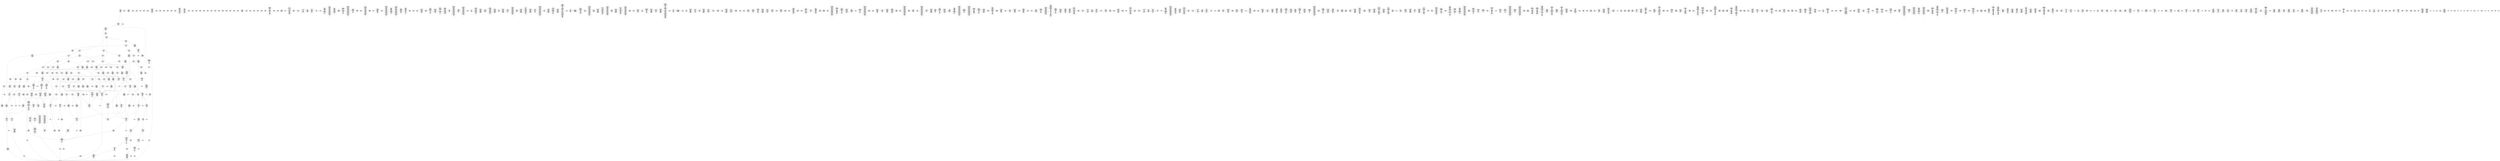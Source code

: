 /* Generated by GvGen v.1.0 (https://www.github.com/stricaud/gvgen) */

digraph G {
compound=true;
   node1 [label="[anywhere]"];
   node2 [label="# 0x0
PUSHX Data
PUSHX Data
MSTORE
CALLVALUE
ISZERO
PUSHX Data
JUMPI
"];
   node3 [label="# 0xc
PUSHX Data
REVERT
"];
   node4 [label="# 0x10
JUMPDEST
PUSHX LogicData
CALLDATASIZE
LT
PUSHX Data
JUMPI
"];
   node5 [label="# 0x1a
PUSHX Data
CALLDATALOAD
PUSHX BitData
SHR
PUSHX LogicData
GT
PUSHX Data
JUMPI
"];
   node6 [label="# 0x2b
PUSHX LogicData
GT
PUSHX Data
JUMPI
"];
   node7 [label="# 0x36
PUSHX LogicData
GT
PUSHX Data
JUMPI
"];
   node8 [label="# 0x41
PUSHX LogicData
GT
PUSHX Data
JUMPI
"];
   node9 [label="# 0x4c
PUSHX LogicData
EQ
PUSHX Data
JUMPI
"];
   node10 [label="# 0x57
PUSHX LogicData
EQ
PUSHX Data
JUMPI
"];
   node11 [label="# 0x62
PUSHX LogicData
EQ
PUSHX Data
JUMPI
"];
   node12 [label="# 0x6d
PUSHX LogicData
EQ
PUSHX Data
JUMPI
"];
   node13 [label="# 0x78
PUSHX Data
REVERT
"];
   node14 [label="# 0x7c
JUMPDEST
PUSHX LogicData
EQ
PUSHX Data
JUMPI
"];
   node15 [label="# 0x88
PUSHX LogicData
EQ
PUSHX Data
JUMPI
"];
   node16 [label="# 0x93
PUSHX LogicData
EQ
PUSHX Data
JUMPI
"];
   node17 [label="# 0x9e
PUSHX Data
REVERT
"];
   node18 [label="# 0xa2
JUMPDEST
PUSHX LogicData
EQ
PUSHX Data
JUMPI
"];
   node19 [label="# 0xae
PUSHX LogicData
EQ
PUSHX Data
JUMPI
"];
   node20 [label="# 0xb9
PUSHX LogicData
EQ
PUSHX Data
JUMPI
"];
   node21 [label="# 0xc4
PUSHX LogicData
EQ
PUSHX Data
JUMPI
"];
   node22 [label="# 0xcf
PUSHX LogicData
EQ
PUSHX Data
JUMPI
"];
   node23 [label="# 0xda
PUSHX LogicData
EQ
PUSHX Data
JUMPI
"];
   node24 [label="# 0xe5
PUSHX Data
REVERT
"];
   node25 [label="# 0xe9
JUMPDEST
PUSHX LogicData
GT
PUSHX Data
JUMPI
"];
   node26 [label="# 0xf5
PUSHX LogicData
EQ
PUSHX Data
JUMPI
"];
   node27 [label="# 0x100
PUSHX LogicData
EQ
PUSHX Data
JUMPI
"];
   node28 [label="# 0x10b
PUSHX LogicData
EQ
PUSHX Data
JUMPI
"];
   node29 [label="# 0x116
PUSHX LogicData
EQ
PUSHX Data
JUMPI
"];
   node30 [label="# 0x121
PUSHX LogicData
EQ
PUSHX Data
JUMPI
"];
   node31 [label="# 0x12c
PUSHX LogicData
EQ
PUSHX Data
JUMPI
"];
   node32 [label="# 0x137
PUSHX Data
REVERT
"];
   node33 [label="# 0x13b
JUMPDEST
PUSHX LogicData
EQ
PUSHX Data
JUMPI
"];
   node34 [label="# 0x147
PUSHX LogicData
EQ
PUSHX Data
JUMPI
"];
   node35 [label="# 0x152
PUSHX LogicData
EQ
PUSHX Data
JUMPI
"];
   node36 [label="# 0x15d
PUSHX LogicData
EQ
PUSHX Data
JUMPI
"];
   node37 [label="# 0x168
PUSHX LogicData
EQ
PUSHX Data
JUMPI
"];
   node38 [label="# 0x173
PUSHX LogicData
EQ
PUSHX Data
JUMPI
"];
   node39 [label="# 0x17e
PUSHX Data
REVERT
"];
   node40 [label="# 0x182
JUMPDEST
PUSHX LogicData
GT
PUSHX Data
JUMPI
"];
   node41 [label="# 0x18e
PUSHX LogicData
GT
PUSHX Data
JUMPI
"];
   node42 [label="# 0x199
PUSHX LogicData
GT
PUSHX Data
JUMPI
"];
   node43 [label="# 0x1a4
PUSHX LogicData
EQ
PUSHX Data
JUMPI
"];
   node44 [label="# 0x1af
PUSHX LogicData
EQ
PUSHX Data
JUMPI
"];
   node45 [label="# 0x1ba
PUSHX LogicData
EQ
PUSHX Data
JUMPI
"];
   node46 [label="# 0x1c5
PUSHX LogicData
EQ
PUSHX Data
JUMPI
"];
   node47 [label="# 0x1d0
PUSHX Data
REVERT
"];
   node48 [label="# 0x1d4
JUMPDEST
PUSHX LogicData
EQ
PUSHX Data
JUMPI
"];
   node49 [label="# 0x1e0
PUSHX LogicData
EQ
PUSHX Data
JUMPI
"];
   node50 [label="# 0x1eb
PUSHX LogicData
EQ
PUSHX Data
JUMPI
"];
   node51 [label="# 0x1f6
PUSHX Data
REVERT
"];
   node52 [label="# 0x1fa
JUMPDEST
PUSHX LogicData
EQ
PUSHX Data
JUMPI
"];
   node53 [label="# 0x206
PUSHX LogicData
EQ
PUSHX Data
JUMPI
"];
   node54 [label="# 0x211
PUSHX LogicData
EQ
PUSHX Data
JUMPI
"];
   node55 [label="# 0x21c
PUSHX LogicData
EQ
PUSHX Data
JUMPI
"];
   node56 [label="# 0x227
PUSHX LogicData
EQ
PUSHX Data
JUMPI
"];
   node57 [label="# 0x232
PUSHX LogicData
EQ
PUSHX Data
JUMPI
"];
   node58 [label="# 0x23d
PUSHX Data
REVERT
"];
   node59 [label="# 0x241
JUMPDEST
PUSHX LogicData
GT
PUSHX Data
JUMPI
"];
   node60 [label="# 0x24d
PUSHX LogicData
EQ
PUSHX Data
JUMPI
"];
   node61 [label="# 0x258
PUSHX LogicData
EQ
PUSHX Data
JUMPI
"];
   node62 [label="# 0x263
PUSHX LogicData
EQ
PUSHX Data
JUMPI
"];
   node63 [label="# 0x26e
PUSHX LogicData
EQ
PUSHX Data
JUMPI
"];
   node64 [label="# 0x279
PUSHX LogicData
EQ
PUSHX Data
JUMPI
"];
   node65 [label="# 0x284
PUSHX LogicData
EQ
PUSHX Data
JUMPI
"];
   node66 [label="# 0x28f
PUSHX Data
REVERT
"];
   node67 [label="# 0x293
JUMPDEST
PUSHX LogicData
EQ
PUSHX Data
JUMPI
"];
   node68 [label="# 0x29f
PUSHX LogicData
EQ
PUSHX Data
JUMPI
"];
   node69 [label="# 0x2aa
PUSHX LogicData
EQ
PUSHX Data
JUMPI
"];
   node70 [label="# 0x2b5
PUSHX LogicData
EQ
PUSHX Data
JUMPI
"];
   node71 [label="# 0x2c0
PUSHX LogicData
EQ
PUSHX Data
JUMPI
"];
   node72 [label="# 0x2cb
PUSHX LogicData
EQ
PUSHX Data
JUMPI
"];
   node73 [label="# 0x2d6
JUMPDEST
PUSHX Data
REVERT
"];
   node74 [label="# 0x2db
JUMPDEST
PUSHX Data
PUSHX Data
CALLDATASIZE
PUSHX Data
PUSHX Data
JUMP
"];
   node75 [label="# 0x2e9
JUMPDEST
PUSHX Data
JUMP
"];
   node76 [label="# 0x2ee
JUMPDEST
PUSHX MemData
MLOAD
ISZERO
ISZERO
MSTORE
PUSHX ArithData
ADD
"];
   node77 [label="# 0x2fa
JUMPDEST
PUSHX MemData
MLOAD
SUB
RETURN
"];
   node78 [label="# 0x303
JUMPDEST
PUSHX Data
PUSHX Data
JUMP
"];
   node79 [label="# 0x30b
JUMPDEST
PUSHX MemData
MLOAD
PUSHX Data
PUSHX Data
JUMP
"];
   node80 [label="# 0x318
JUMPDEST
PUSHX Data
PUSHX Data
CALLDATASIZE
PUSHX Data
PUSHX Data
JUMP
"];
   node81 [label="# 0x326
JUMPDEST
PUSHX Data
JUMP
"];
   node82 [label="# 0x32b
JUMPDEST
PUSHX MemData
MLOAD
PUSHX ArithData
PUSHX BitData
PUSHX BitData
SHL
SUB
AND
MSTORE
PUSHX ArithData
ADD
PUSHX Data
JUMP
"];
   node83 [label="# 0x343
JUMPDEST
PUSHX Data
PUSHX Data
CALLDATASIZE
PUSHX Data
PUSHX Data
JUMP
"];
   node84 [label="# 0x351
JUMPDEST
PUSHX Data
JUMP
"];
   node85 [label="# 0x356
JUMPDEST
STOP
"];
   node86 [label="# 0x358
JUMPDEST
PUSHX StorData
SLOAD
"];
   node87 [label="# 0x35c
JUMPDEST
PUSHX MemData
MLOAD
MSTORE
PUSHX ArithData
ADD
PUSHX Data
JUMP
"];
   node88 [label="# 0x36a
JUMPDEST
PUSHX Data
PUSHX Data
CALLDATASIZE
PUSHX Data
PUSHX Data
JUMP
"];
   node89 [label="# 0x378
JUMPDEST
PUSHX Data
JUMP
"];
   node90 [label="# 0x37d
JUMPDEST
PUSHX Data
PUSHX Data
CALLDATASIZE
PUSHX Data
PUSHX Data
JUMP
"];
   node91 [label="# 0x38b
JUMPDEST
PUSHX Data
JUMP
"];
   node92 [label="# 0x390
JUMPDEST
PUSHX Data
PUSHX Data
CALLDATASIZE
PUSHX Data
PUSHX Data
JUMP
"];
   node93 [label="# 0x39e
JUMPDEST
PUSHX Data
MSTORE
PUSHX Data
PUSHX Data
MSTORE
PUSHX Data
SHA3
PUSHX ArithData
ADD
SLOAD
JUMP
"];
   node94 [label="# 0x3b3
JUMPDEST
PUSHX Data
PUSHX Data
CALLDATASIZE
PUSHX Data
PUSHX Data
JUMP
"];
   node95 [label="# 0x3c1
JUMPDEST
PUSHX Data
JUMP
"];
   node96 [label="# 0x3c6
JUMPDEST
PUSHX Data
PUSHX Data
CALLDATASIZE
PUSHX Data
PUSHX Data
JUMP
"];
   node97 [label="# 0x3d4
JUMPDEST
PUSHX Data
JUMP
"];
   node98 [label="# 0x3d9
JUMPDEST
PUSHX Data
PUSHX Data
CALLDATASIZE
PUSHX Data
PUSHX Data
JUMP
"];
   node99 [label="# 0x3e7
JUMPDEST
PUSHX Data
JUMP
"];
   node100 [label="# 0x3ec
JUMPDEST
PUSHX Data
PUSHX Data
CALLDATASIZE
PUSHX Data
PUSHX Data
JUMP
"];
   node101 [label="# 0x3fa
JUMPDEST
PUSHX Data
JUMP
"];
   node102 [label="# 0x3ff
JUMPDEST
PUSHX Data
PUSHX Data
CALLDATASIZE
PUSHX Data
PUSHX Data
JUMP
"];
   node103 [label="# 0x40d
JUMPDEST
PUSHX Data
JUMP
"];
   node104 [label="# 0x412
JUMPDEST
PUSHX StorData
SLOAD
PUSHX Data
PUSHX ArithData
PUSHX BitData
PUSHX BitData
SHL
SUB
AND
JUMP
"];
   node105 [label="# 0x425
JUMPDEST
PUSHX Data
PUSHX Data
CALLDATASIZE
PUSHX Data
PUSHX Data
JUMP
"];
   node106 [label="# 0x433
JUMPDEST
PUSHX Data
JUMP
"];
   node107 [label="# 0x438
JUMPDEST
PUSHX Data
PUSHX Data
CALLDATASIZE
PUSHX Data
PUSHX Data
JUMP
"];
   node108 [label="# 0x446
JUMPDEST
PUSHX Data
PUSHX Data
MSTORE
PUSHX Data
MSTORE
PUSHX Data
SHA3
SLOAD
PUSHX ArithData
ADD
SLOAD
PUSHX ArithData
ADD
SLOAD
JUMP
"];
   node109 [label="# 0x467
JUMPDEST
PUSHX Data
MLOAD
MSTORE
PUSHX ArithData
ADD
MSTORE
ADD
MSTORE
PUSHX ArithData
ADD
PUSHX Data
JUMP
"];
   node110 [label="# 0x482
JUMPDEST
PUSHX Data
PUSHX Data
CALLDATASIZE
PUSHX Data
PUSHX Data
JUMP
"];
   node111 [label="# 0x490
JUMPDEST
PUSHX Data
JUMP
"];
   node112 [label="# 0x495
JUMPDEST
PUSHX Data
PUSHX MemData
MLOAD
PUSHX Data
PUSHX Data
CODECOPY
MLOAD
MSTORE
JUMP
"];
   node113 [label="# 0x4aa
JUMPDEST
PUSHX Data
PUSHX Data
JUMP
"];
   node114 [label="# 0x4b2
JUMPDEST
PUSHX Data
PUSHX Data
CALLDATASIZE
PUSHX Data
PUSHX Data
JUMP
"];
   node115 [label="# 0x4c0
JUMPDEST
PUSHX Data
JUMP
"];
   node116 [label="# 0x4c5
JUMPDEST
PUSHX Data
PUSHX Data
CALLDATASIZE
PUSHX Data
PUSHX Data
JUMP
"];
   node117 [label="# 0x4d3
JUMPDEST
PUSHX Data
JUMP
"];
   node118 [label="# 0x4d8
JUMPDEST
PUSHX Data
PUSHX Data
CALLDATASIZE
PUSHX Data
PUSHX Data
JUMP
"];
   node119 [label="# 0x4e6
JUMPDEST
PUSHX Data
JUMP
"];
   node120 [label="# 0x4eb
JUMPDEST
PUSHX Data
PUSHX Data
CALLDATASIZE
PUSHX Data
PUSHX Data
JUMP
"];
   node121 [label="# 0x4f9
JUMPDEST
PUSHX Data
JUMP
"];
   node122 [label="# 0x4fe
JUMPDEST
PUSHX StorData
SLOAD
PUSHX BitData
AND
PUSHX Data
JUMP
"];
   node123 [label="# 0x509
JUMPDEST
PUSHX Data
PUSHX Data
CALLDATASIZE
PUSHX Data
PUSHX Data
JUMP
"];
   node124 [label="# 0x517
JUMPDEST
PUSHX Data
JUMP
"];
   node125 [label="# 0x51c
JUMPDEST
PUSHX Data
PUSHX Data
CALLDATASIZE
PUSHX Data
PUSHX Data
JUMP
"];
   node126 [label="# 0x52a
JUMPDEST
PUSHX Data
JUMP
"];
   node127 [label="# 0x52f
JUMPDEST
PUSHX Data
PUSHX Data
JUMP
"];
   node128 [label="# 0x537
JUMPDEST
PUSHX Data
PUSHX Data
JUMP
"];
   node129 [label="# 0x53f
JUMPDEST
PUSHX Data
PUSHX Data
CALLDATASIZE
PUSHX Data
PUSHX Data
JUMP
"];
   node130 [label="# 0x54d
JUMPDEST
PUSHX Data
JUMP
"];
   node131 [label="# 0x552
JUMPDEST
PUSHX StorData
SLOAD
PUSHX Data
DIV
PUSHX ArithData
PUSHX BitData
PUSHX BitData
SHL
SUB
AND
PUSHX Data
JUMP
"];
   node132 [label="# 0x568
JUMPDEST
PUSHX Data
PUSHX Data
CALLDATASIZE
PUSHX Data
PUSHX Data
JUMP
"];
   node133 [label="# 0x576
JUMPDEST
PUSHX Data
JUMP
"];
   node134 [label="# 0x57b
JUMPDEST
PUSHX Data
PUSHX Data
CALLDATASIZE
PUSHX Data
PUSHX Data
JUMP
"];
   node135 [label="# 0x589
JUMPDEST
PUSHX Data
JUMP
"];
   node136 [label="# 0x58e
JUMPDEST
PUSHX Data
PUSHX Data
CALLDATASIZE
PUSHX Data
PUSHX Data
JUMP
"];
   node137 [label="# 0x59c
JUMPDEST
PUSHX Data
JUMP
"];
   node138 [label="# 0x5a1
JUMPDEST
PUSHX Data
PUSHX Data
JUMP
"];
   node139 [label="# 0x5a9
JUMPDEST
PUSHX Data
PUSHX Data
JUMP
"];
   node140 [label="# 0x5b1
JUMPDEST
PUSHX Data
PUSHX Data
CALLDATASIZE
PUSHX Data
PUSHX Data
JUMP
"];
   node141 [label="# 0x5bf
JUMPDEST
PUSHX Data
JUMP
"];
   node142 [label="# 0x5c4
JUMPDEST
PUSHX Data
PUSHX Data
CALLDATASIZE
PUSHX Data
PUSHX Data
JUMP
"];
   node143 [label="# 0x5d2
JUMPDEST
PUSHX Data
JUMP
"];
   node144 [label="# 0x5d7
JUMPDEST
PUSHX Data
PUSHX Data
CALLDATASIZE
PUSHX Data
PUSHX Data
JUMP
"];
   node145 [label="# 0x5e5
JUMPDEST
PUSHX Data
JUMP
"];
   node146 [label="# 0x5ea
JUMPDEST
PUSHX MemData
MLOAD
PUSHX Data
PUSHX Data
JUMP
"];
   node147 [label="# 0x5f8
JUMPDEST
PUSHX Data
PUSHX Data
CALLDATASIZE
PUSHX Data
PUSHX Data
JUMP
"];
   node148 [label="# 0x606
JUMPDEST
PUSHX Data
JUMP
"];
   node149 [label="# 0x60b
JUMPDEST
PUSHX Data
PUSHX Data
JUMP
"];
   node150 [label="# 0x613
JUMPDEST
PUSHX Data
PUSHX Data
CALLDATASIZE
PUSHX Data
PUSHX Data
JUMP
"];
   node151 [label="# 0x621
JUMPDEST
PUSHX Data
JUMP
"];
   node152 [label="# 0x626
JUMPDEST
PUSHX Data
PUSHX MemData
MLOAD
PUSHX Data
PUSHX Data
CODECOPY
MLOAD
MSTORE
JUMP
"];
   node153 [label="# 0x63b
JUMPDEST
PUSHX Data
PUSHX Data
CALLDATASIZE
PUSHX Data
PUSHX Data
JUMP
"];
   node154 [label="# 0x649
JUMPDEST
PUSHX Data
JUMP
"];
   node155 [label="# 0x64e
JUMPDEST
PUSHX Data
PUSHX Data
CALLDATASIZE
PUSHX Data
PUSHX Data
JUMP
"];
   node156 [label="# 0x65c
JUMPDEST
PUSHX Data
JUMP
"];
   node157 [label="# 0x661
JUMPDEST
PUSHX Data
PUSHX Data
CALLDATASIZE
PUSHX Data
PUSHX Data
JUMP
"];
   node158 [label="# 0x66f
JUMPDEST
PUSHX Data
JUMP
"];
   node159 [label="# 0x674
JUMPDEST
PUSHX Data
PUSHX Data
CALLDATASIZE
PUSHX Data
PUSHX Data
JUMP
"];
   node160 [label="# 0x682
JUMPDEST
PUSHX Data
JUMP
"];
   node161 [label="# 0x687
JUMPDEST
PUSHX Data
PUSHX Data
JUMP
"];
   node162 [label="# 0x68f
JUMPDEST
PUSHX Data
PUSHX Data
CALLDATASIZE
PUSHX Data
PUSHX Data
JUMP
"];
   node163 [label="# 0x69d
JUMPDEST
PUSHX ArithData
PUSHX BitData
PUSHX BitData
SHL
SUB
AND
PUSHX Data
MSTORE
PUSHX Data
PUSHX Data
MSTORE
PUSHX Data
SHA3
AND
MSTORE
MSTORE
SHA3
SLOAD
PUSHX BitData
AND
JUMP
"];
   node164 [label="# 0x6cb
JUMPDEST
PUSHX Data
PUSHX Data
CALLDATASIZE
PUSHX Data
PUSHX Data
JUMP
"];
   node165 [label="# 0x6d9
JUMPDEST
PUSHX Data
JUMP
"];
   node166 [label="# 0x6de
JUMPDEST
PUSHX Data
PUSHX Data
CALLDATASIZE
PUSHX Data
PUSHX Data
JUMP
"];
   node167 [label="# 0x6ec
JUMPDEST
PUSHX Data
JUMP
"];
   node168 [label="# 0x6f1
JUMPDEST
PUSHX Data
PUSHX Data
PUSHX Data
JUMP
"];
   node169 [label="# 0x6fc
JUMPDEST
JUMP
"];
   node170 [label="# 0x702
JUMPDEST
PUSHX Data
PUSHX StorData
SLOAD
PUSHX Data
PUSHX Data
JUMP
"];
   node171 [label="# 0x711
JUMPDEST
PUSHX ArithData
ADD
PUSHX ArithData
DIV
MUL
PUSHX ArithData
ADD
PUSHX MemData
MLOAD
ADD
PUSHX Data
MSTORE
MSTORE
PUSHX ArithData
ADD
SLOAD
PUSHX Data
PUSHX Data
JUMP
"];
   node172 [label="# 0x73d
JUMPDEST
ISZERO
PUSHX Data
JUMPI
"];
   node173 [label="# 0x744
PUSHX LogicData
LT
PUSHX Data
JUMPI
"];
   node174 [label="# 0x74c
PUSHX ArithData
SLOAD
DIV
MUL
MSTORE
PUSHX ArithData
ADD
PUSHX Data
JUMP
"];
   node175 [label="# 0x75f
JUMPDEST
ADD
PUSHX Data
MSTORE
PUSHX Data
PUSHX Data
SHA3
"];
   node176 [label="# 0x76d
JUMPDEST
SLOAD
MSTORE
PUSHX ArithData
ADD
PUSHX ArithData
ADD
GT
PUSHX Data
JUMPI
"];
   node177 [label="# 0x781
SUB
PUSHX BitData
AND
ADD
"];
   node178 [label="# 0x78a
JUMPDEST
JUMP
"];
   node179 [label="# 0x794
JUMPDEST
PUSHX Data
MSTORE
PUSHX Data
PUSHX Data
MSTORE
PUSHX Data
SHA3
SLOAD
PUSHX ArithData
PUSHX BitData
PUSHX BitData
SHL
SUB
AND
PUSHX Data
JUMPI
"];
   node180 [label="# 0x7b1
PUSHX MemData
MLOAD
PUSHX BitData
PUSHX BitData
SHL
MSTORE
PUSHX Data
PUSHX ArithData
ADD
MSTORE
PUSHX Data
PUSHX ArithData
ADD
MSTORE
PUSHX Data
PUSHX ArithData
ADD
MSTORE
PUSHX BitData
PUSHX BitData
SHL
PUSHX ArithData
ADD
MSTORE
PUSHX ArithData
ADD
"];
   node181 [label="# 0x809
JUMPDEST
PUSHX MemData
MLOAD
SUB
REVERT
"];
   node182 [label="# 0x812
JUMPDEST
PUSHX Data
MSTORE
PUSHX Data
PUSHX Data
MSTORE
PUSHX Data
SHA3
SLOAD
PUSHX ArithData
PUSHX BitData
PUSHX BitData
SHL
SUB
AND
JUMP
"];
   node183 [label="# 0x82e
JUMPDEST
PUSHX Data
PUSHX Data
PUSHX Data
JUMP
"];
   node184 [label="# 0x839
JUMPDEST
PUSHX ArithData
PUSHX BitData
PUSHX BitData
SHL
SUB
AND
PUSHX ArithData
PUSHX BitData
PUSHX BitData
SHL
SUB
AND
EQ
ISZERO
PUSHX Data
JUMPI
"];
   node185 [label="# 0x856
PUSHX MemData
MLOAD
PUSHX BitData
PUSHX BitData
SHL
MSTORE
PUSHX Data
PUSHX ArithData
ADD
MSTORE
PUSHX Data
PUSHX ArithData
ADD
MSTORE
PUSHX Data
PUSHX ArithData
ADD
MSTORE
PUSHX BitData
PUSHX BitData
SHL
PUSHX ArithData
ADD
MSTORE
PUSHX ArithData
ADD
PUSHX Data
JUMP
"];
   node186 [label="# 0x8a7
JUMPDEST
CALLER
PUSHX ArithData
PUSHX BitData
PUSHX BitData
SHL
SUB
AND
EQ
PUSHX Data
JUMPI
"];
   node187 [label="# 0x8b9
PUSHX Data
CALLER
PUSHX Data
JUMP
"];
   node188 [label="# 0x8c3
JUMPDEST
PUSHX Data
JUMPI
"];
   node189 [label="# 0x8c8
PUSHX MemData
MLOAD
PUSHX BitData
PUSHX BitData
SHL
MSTORE
PUSHX Data
PUSHX ArithData
ADD
MSTORE
PUSHX Data
PUSHX ArithData
ADD
MSTORE
PUSHX Data
PUSHX ArithData
ADD
MSTORE
PUSHX Data
PUSHX ArithData
ADD
MSTORE
PUSHX ArithData
ADD
PUSHX Data
JUMP
"];
   node190 [label="# 0x935
JUMPDEST
PUSHX Data
PUSHX Data
JUMP
"];
   node191 [label="# 0x93f
JUMPDEST
JUMP
"];
   node192 [label="# 0x944
JUMPDEST
PUSHX Data
PUSHX MemData
MLOAD
PUSHX Data
PUSHX Data
CODECOPY
MLOAD
MSTORE
CALLER
PUSHX Data
JUMP
"];
   node193 [label="# 0x95c
JUMPDEST
PUSHX Data
JUMPI
"];
   node194 [label="# 0x961
PUSHX MemData
MLOAD
PUSHX BitData
PUSHX BitData
SHL
MSTORE
PUSHX Data
PUSHX ArithData
ADD
MSTORE
PUSHX Data
PUSHX ArithData
ADD
MSTORE
PUSHX Data
PUSHX ArithData
ADD
MSTORE
PUSHX BitData
PUSHX BitData
SHL
PUSHX ArithData
ADD
MSTORE
PUSHX ArithData
ADD
PUSHX Data
JUMP
"];
   node195 [label="# 0x9b4
JUMPDEST
PUSHX Data
MSTORE
PUSHX Data
PUSHX Data
MSTORE
PUSHX Data
SHA3
SLOAD
PUSHX ArithData
PUSHX BitData
PUSHX BitData
SHL
SUB
AND
PUSHX Data
JUMPI
"];
   node196 [label="# 0x9d1
PUSHX MemData
MLOAD
PUSHX BitData
PUSHX BitData
SHL
MSTORE
PUSHX Data
PUSHX ArithData
ADD
MSTORE
PUSHX ArithData
ADD
MSTORE
PUSHX Data
PUSHX ArithData
ADD
MSTORE
PUSHX BitData
PUSHX BitData
SHL
PUSHX ArithData
ADD
MSTORE
PUSHX ArithData
ADD
PUSHX Data
JUMP
"];
   node197 [label="# 0xa24
JUMPDEST
PUSHX Data
MSTORE
PUSHX Data
PUSHX ArithData
MSTORE
PUSHX Data
SHA3
MLOAD
PUSHX Data
ADD
PUSHX Data
JUMP
"];
   node198 [label="# 0xa43
JUMPDEST
PUSHX Data
MSTORE
PUSHX Data
PUSHX Data
MSTORE
PUSHX Data
SHA3
PUSHX Data
ADD
SLOAD
PUSHX BitData
NOT
AND
OR
SSTORE
JUMP
"];
   node199 [label="# 0xa65
JUMPDEST
PUSHX Data
CALLER
"];
   node200 [label="# 0xa6a
JUMPDEST
PUSHX Data
JUMP
"];
   node201 [label="# 0xa70
JUMPDEST
PUSHX Data
JUMPI
"];
   node202 [label="# 0xa75
PUSHX MemData
MLOAD
PUSHX BitData
PUSHX BitData
SHL
MSTORE
PUSHX ArithData
ADD
PUSHX Data
PUSHX Data
JUMP
"];
   node203 [label="# 0xa8c
JUMPDEST
PUSHX Data
PUSHX Data
JUMP
"];
   node204 [label="# 0xa97
JUMPDEST
PUSHX StorData
SLOAD
PUSHX ArithData
PUSHX BitData
PUSHX BitData
SHL
SUB
PUSHX Data
DIV
AND
CALLER
EQ
PUSHX Data
JUMPI
"];
   node205 [label="# 0xab0
PUSHX MemData
MLOAD
PUSHX BitData
PUSHX BitData
SHL
MSTORE
PUSHX ArithData
ADD
PUSHX Data
PUSHX Data
JUMP
"];
   node206 [label="# 0xac7
JUMPDEST
PUSHX StorData
SLOAD
PUSHX ArithData
PUSHX BitData
PUSHX BitData
SHL
SUB
NOT
AND
PUSHX ArithData
PUSHX BitData
PUSHX BitData
SHL
SUB
AND
OR
SSTORE
JUMP
"];
   node207 [label="# 0xae9
JUMPDEST
PUSHX Data
PUSHX MemData
MLOAD
PUSHX ArithData
ADD
PUSHX Data
MSTORE
PUSHX Data
MSTORE
PUSHX ArithData
ADD
PUSHX BitData
PUSHX BitData
SHL
MSTORE
PUSHX Data
JUMP
"];
   node208 [label="# 0xb16
JUMPDEST
CALLER
ORIGIN
EQ
PUSHX Data
JUMPI
"];
   node209 [label="# 0xb1e
PUSHX MemData
MLOAD
PUSHX BitData
PUSHX BitData
SHL
MSTORE
PUSHX Data
PUSHX ArithData
ADD
MSTORE
PUSHX Data
PUSHX ArithData
ADD
MSTORE
PUSHX Data
PUSHX ArithData
ADD
MSTORE
PUSHX BitData
PUSHX BitData
SHL
PUSHX ArithData
ADD
MSTORE
PUSHX ArithData
ADD
PUSHX Data
JUMP
"];
   node210 [label="# 0xb6f
JUMPDEST
PUSHX StorData
SLOAD
PUSHX BitData
AND
ISZERO
PUSHX Data
JUMPI
"];
   node211 [label="# 0xb7b
PUSHX MemData
MLOAD
PUSHX BitData
PUSHX BitData
SHL
MSTORE
PUSHX Data
PUSHX ArithData
ADD
MSTORE
PUSHX Data
PUSHX ArithData
ADD
MSTORE
PUSHX BitData
PUSHX BitData
SHL
PUSHX ArithData
ADD
MSTORE
PUSHX ArithData
ADD
PUSHX Data
JUMP
"];
   node212 [label="# 0xbb3
JUMPDEST
PUSHX Data
"];
   node213 [label="# 0xbb6
JUMPDEST
LT
ISZERO
PUSHX Data
JUMPI
"];
   node214 [label="# 0xbbf
PUSHX Data
PUSHX MemData
MLOAD
PUSHX ArithData
ADD
PUSHX Data
MSTORE
PUSHX Data
MSTORE
PUSHX ArithData
ADD
PUSHX BitData
PUSHX BitData
SHL
MSTORE
LT
PUSHX Data
JUMPI
"];
   node215 [label="# 0xbf4
PUSHX BitData
PUSHX BitData
SHL
PUSHX Data
MSTORE
PUSHX Data
PUSHX Data
MSTORE
PUSHX Data
PUSHX Data
REVERT
"];
   node216 [label="# 0xc09
JUMPDEST
PUSHX ArithData
MUL
ADD
CALLDATALOAD
PUSHX Data
JUMP
"];
   node217 [label="# 0xc15
JUMPDEST
PUSHX Data
PUSHX MemData
MLOAD
PUSHX ArithData
ADD
PUSHX Data
MSTORE
PUSHX Data
MSTORE
PUSHX ArithData
ADD
PUSHX BitData
PUSHX BitData
SHL
MSTORE
LT
PUSHX Data
JUMPI
"];
   node218 [label="# 0xc45
PUSHX BitData
PUSHX BitData
SHL
PUSHX Data
MSTORE
PUSHX Data
PUSHX Data
MSTORE
PUSHX Data
PUSHX Data
REVERT
"];
   node219 [label="# 0xc5a
JUMPDEST
PUSHX Data
LT
PUSHX Data
JUMPI
"];
   node220 [label="# 0xc67
PUSHX BitData
PUSHX BitData
SHL
PUSHX Data
MSTORE
PUSHX Data
PUSHX Data
MSTORE
PUSHX Data
PUSHX Data
REVERT
"];
   node221 [label="# 0xc7c
JUMPDEST
PUSHX ArithData
MUL
ADD
CALLDATALOAD
GT
PUSHX Data
JUMPI
"];
   node222 [label="# 0xc89
PUSHX MemData
MLOAD
PUSHX BitData
PUSHX BitData
SHL
MSTORE
PUSHX Data
PUSHX ArithData
ADD
MSTORE
PUSHX Data
PUSHX ArithData
ADD
MSTORE
PUSHX Data
PUSHX ArithData
ADD
MSTORE
PUSHX ArithData
ADD
PUSHX Data
JUMP
"];
   node223 [label="# 0xcd0
JUMPDEST
PUSHX Data
PUSHX Data
LT
PUSHX Data
JUMPI
"];
   node224 [label="# 0xcdf
PUSHX BitData
PUSHX BitData
SHL
PUSHX Data
MSTORE
PUSHX Data
PUSHX Data
MSTORE
PUSHX Data
PUSHX Data
REVERT
"];
   node225 [label="# 0xcf4
JUMPDEST
PUSHX ArithData
MUL
ADD
CALLDATALOAD
MSTORE
PUSHX ArithData
ADD
MSTORE
PUSHX ArithData
ADD
PUSHX Data
SHA3
PUSHX ArithData
ADD
SLOAD
LT
PUSHX Data
JUMPI
"];
   node226 [label="# 0xd18
PUSHX BitData
PUSHX BitData
SHL
PUSHX Data
MSTORE
PUSHX Data
PUSHX Data
MSTORE
PUSHX Data
PUSHX Data
REVERT
"];
   node227 [label="# 0xd2d
JUMPDEST
PUSHX ArithData
MUL
ADD
CALLDATALOAD
GT
ISZERO
PUSHX Data
JUMPI
"];
   node228 [label="# 0xd3b
PUSHX MemData
MLOAD
PUSHX BitData
PUSHX BitData
SHL
MSTORE
PUSHX Data
PUSHX ArithData
ADD
MSTORE
PUSHX Data
PUSHX ArithData
ADD
MSTORE
PUSHX Data
PUSHX ArithData
ADD
MSTORE
PUSHX BitData
PUSHX BitData
SHL
PUSHX ArithData
ADD
MSTORE
PUSHX ArithData
ADD
PUSHX Data
JUMP
"];
   node229 [label="# 0xd95
JUMPDEST
LT
PUSHX Data
JUMPI
"];
   node230 [label="# 0xda0
PUSHX BitData
PUSHX BitData
SHL
PUSHX Data
MSTORE
PUSHX Data
PUSHX Data
MSTORE
PUSHX Data
PUSHX Data
REVERT
"];
   node231 [label="# 0xdb5
JUMPDEST
PUSHX StorData
SLOAD
PUSHX ArithData
MUL
ADD
CALLDATALOAD
PUSHX ArithData
PUSHX BitData
PUSHX BitData
SHL
SUB
AND
PUSHX Data
CALLER
LT
PUSHX Data
JUMPI
"];
   node232 [label="# 0xdde
PUSHX BitData
PUSHX BitData
SHL
PUSHX Data
MSTORE
PUSHX Data
PUSHX Data
MSTORE
PUSHX Data
PUSHX Data
REVERT
"];
   node233 [label="# 0xdf3
JUMPDEST
PUSHX MemData
MLOAD
PUSHX ArithData
PUSHX BitData
PUSHX BitData
SHL
SUB
NOT
PUSHX BitData
SHL
AND
MSTORE
PUSHX ArithData
PUSHX BitData
PUSHX BitData
SHL
SUB
AND
PUSHX ArithData
ADD
MSTORE
PUSHX ArithData
MUL
ADD
CALLDATALOAD
PUSHX ArithData
ADD
MSTORE
PUSHX ArithData
ADD
PUSHX Data
PUSHX MemData
MLOAD
SUB
EXTCODESIZE
ISZERO
ISZERO
PUSHX Data
JUMPI
"];
   node234 [label="# 0xe3c
PUSHX Data
REVERT
"];
   node235 [label="# 0xe40
JUMPDEST
GAS
STATICCALL
ISZERO
ISZERO
PUSHX Data
JUMPI
"];
   node236 [label="# 0xe4b
RETURNDATASIZE
PUSHX Data
RETURNDATACOPY
RETURNDATASIZE
PUSHX Data
REVERT
"];
   node237 [label="# 0xe54
JUMPDEST
PUSHX MemData
MLOAD
RETURNDATASIZE
PUSHX BitData
NOT
PUSHX ArithData
ADD
AND
ADD
PUSHX Data
MSTORE
ADD
PUSHX Data
PUSHX Data
JUMP
"];
   node238 [label="# 0xe78
JUMPDEST
LT
ISZERO
PUSHX Data
JUMPI
"];
   node239 [label="# 0xe7f
PUSHX MemData
MLOAD
PUSHX BitData
PUSHX BitData
SHL
MSTORE
PUSHX Data
PUSHX ArithData
ADD
MSTORE
PUSHX Data
PUSHX ArithData
ADD
MSTORE
PUSHX Data
PUSHX ArithData
ADD
MSTORE
PUSHX BitData
PUSHX BitData
SHL
PUSHX ArithData
ADD
MSTORE
PUSHX ArithData
ADD
PUSHX Data
JUMP
"];
   node240 [label="# 0xedc
JUMPDEST
PUSHX Data
PUSHX Data
LT
PUSHX Data
JUMPI
"];
   node241 [label="# 0xeeb
PUSHX BitData
PUSHX BitData
SHL
PUSHX Data
MSTORE
PUSHX Data
PUSHX Data
MSTORE
PUSHX Data
PUSHX Data
REVERT
"];
   node242 [label="# 0xf00
JUMPDEST
PUSHX ArithData
MUL
ADD
CALLDATALOAD
MSTORE
PUSHX ArithData
ADD
MSTORE
PUSHX ArithData
ADD
PUSHX Data
SHA3
PUSHX ArithData
ADD
SLOAD
TIMESTAMP
GT
PUSHX Data
JUMPI
"];
   node243 [label="# 0xf20
PUSHX MemData
MLOAD
PUSHX BitData
PUSHX BitData
SHL
MSTORE
PUSHX Data
PUSHX ArithData
ADD
MSTORE
PUSHX Data
PUSHX ArithData
ADD
MSTORE
PUSHX Data
PUSHX ArithData
ADD
MSTORE
PUSHX Data
PUSHX ArithData
ADD
MSTORE
PUSHX ArithData
ADD
PUSHX Data
JUMP
"];
   node244 [label="# 0xf8d
JUMPDEST
PUSHX Data
PUSHX Data
LT
PUSHX Data
JUMPI
"];
   node245 [label="# 0xf9c
PUSHX BitData
PUSHX BitData
SHL
PUSHX Data
MSTORE
PUSHX Data
PUSHX Data
MSTORE
PUSHX Data
PUSHX Data
REVERT
"];
   node246 [label="# 0xfb1
JUMPDEST
PUSHX ArithData
MUL
ADD
CALLDATALOAD
MSTORE
PUSHX ArithData
ADD
MSTORE
PUSHX ArithData
ADD
PUSHX Data
SHA3
PUSHX ArithData
ADD
SLOAD
TIMESTAMP
LT
PUSHX Data
JUMPI
"];
   node247 [label="# 0xfd1
PUSHX MemData
MLOAD
PUSHX BitData
PUSHX BitData
SHL
MSTORE
PUSHX Data
PUSHX ArithData
ADD
MSTORE
PUSHX Data
PUSHX ArithData
ADD
MSTORE
PUSHX Data
PUSHX ArithData
ADD
MSTORE
PUSHX Data
PUSHX ArithData
ADD
MSTORE
PUSHX ArithData
ADD
PUSHX Data
JUMP
"];
   node248 [label="# 0x103e
JUMPDEST
PUSHX Data
PUSHX Data
JUMP
"];
   node249 [label="# 0x1048
JUMPDEST
PUSHX Data
JUMP
"];
   node250 [label="# 0x1050
JUMPDEST
PUSHX MemData
MLOAD
PUSHX ArithData
ADD
MSTORE
PUSHX Data
MSTORE
"];
   node251 [label="# 0x1062
JUMPDEST
LT
ISZERO
PUSHX Data
JUMPI
"];
   node252 [label="# 0x106b
PUSHX StorData
SLOAD
PUSHX ArithData
PUSHX BitData
PUSHX BitData
SHL
SUB
AND
PUSHX Data
CALLER
LT
PUSHX Data
JUMPI
"];
   node253 [label="# 0x1087
PUSHX BitData
PUSHX BitData
SHL
PUSHX Data
MSTORE
PUSHX Data
PUSHX Data
MSTORE
PUSHX Data
PUSHX Data
REVERT
"];
   node254 [label="# 0x109c
JUMPDEST
PUSHX ArithData
MUL
ADD
CALLDATALOAD
LT
PUSHX Data
JUMPI
"];
   node255 [label="# 0x10ae
PUSHX BitData
PUSHX BitData
SHL
PUSHX Data
MSTORE
PUSHX Data
PUSHX Data
MSTORE
PUSHX Data
PUSHX Data
REVERT
"];
   node256 [label="# 0x10c3
JUMPDEST
PUSHX MemData
MLOAD
PUSHX ArithData
PUSHX BitData
PUSHX BitData
SHL
SUB
NOT
PUSHX BitData
SHL
AND
MSTORE
PUSHX ArithData
PUSHX BitData
PUSHX BitData
SHL
SUB
AND
PUSHX ArithData
ADD
MSTORE
PUSHX ArithData
ADD
MSTORE
PUSHX ArithData
MUL
ADD
CALLDATALOAD
PUSHX ArithData
ADD
MSTORE
PUSHX ArithData
ADD
PUSHX Data
PUSHX MemData
MLOAD
SUB
PUSHX Data
EXTCODESIZE
ISZERO
ISZERO
PUSHX Data
JUMPI
"];
   node257 [label="# 0x1115
PUSHX Data
REVERT
"];
   node258 [label="# 0x1119
JUMPDEST
GAS
CALL
ISZERO
ISZERO
PUSHX Data
JUMPI
"];
   node259 [label="# 0x1124
RETURNDATASIZE
PUSHX Data
RETURNDATACOPY
RETURNDATASIZE
PUSHX Data
REVERT
"];
   node260 [label="# 0x112d
JUMPDEST
PUSHX Data
"];
   node261 [label="# 0x1134
JUMPDEST
LT
PUSHX Data
JUMPI
"];
   node262 [label="# 0x113f
PUSHX BitData
PUSHX BitData
SHL
PUSHX Data
MSTORE
PUSHX Data
PUSHX Data
MSTORE
PUSHX Data
PUSHX Data
REVERT
"];
   node263 [label="# 0x1154
JUMPDEST
PUSHX ArithData
MUL
ADD
CALLDATALOAD
LT
ISZERO
PUSHX Data
JUMPI
"];
   node264 [label="# 0x1163
PUSHX Data
CALLER
LT
PUSHX Data
JUMPI
"];
   node265 [label="# 0x1171
PUSHX BitData
PUSHX BitData
SHL
PUSHX Data
MSTORE
PUSHX Data
PUSHX Data
MSTORE
PUSHX Data
PUSHX Data
REVERT
"];
   node266 [label="# 0x1186
JUMPDEST
PUSHX ArithData
MUL
ADD
CALLDATALOAD
PUSHX LogicData
EQ
PUSHX Data
JUMPI
"];
   node267 [label="# 0x1195
PUSHX StorData
SLOAD
PUSHX Data
JUMP
"];
   node268 [label="# 0x119c
JUMPDEST
PUSHX StorData
SLOAD
PUSHX Data
JUMP
"];
   node269 [label="# 0x11a4
JUMPDEST
LT
PUSHX Data
JUMPI
"];
   node270 [label="# 0x11b0
PUSHX BitData
PUSHX BitData
SHL
PUSHX Data
MSTORE
PUSHX Data
PUSHX Data
MSTORE
PUSHX Data
PUSHX Data
REVERT
"];
   node271 [label="# 0x11c5
JUMPDEST
PUSHX ArithData
MUL
ADD
CALLDATALOAD
PUSHX LogicData
EQ
PUSHX Data
JUMPI
"];
   node272 [label="# 0x11d4
PUSHX Data
PUSHX Data
PUSHX StorData
SLOAD
JUMP
"];
   node273 [label="# 0x11df
JUMPDEST
PUSHX Data
JUMP
"];
   node274 [label="# 0x11e4
JUMPDEST
PUSHX Data
JUMP
"];
   node275 [label="# 0x11e9
JUMPDEST
PUSHX Data
PUSHX Data
PUSHX StorData
SLOAD
JUMP
"];
   node276 [label="# 0x11f5
JUMPDEST
PUSHX MemData
MLOAD
PUSHX ArithData
ADD
PUSHX Data
PUSHX Data
JUMP
"];
   node277 [label="# 0x1206
JUMPDEST
PUSHX MemData
MLOAD
PUSHX ArithData
SUB
SUB
MSTORE
PUSHX Data
MSTORE
LT
PUSHX Data
JUMPI
"];
   node278 [label="# 0x1222
PUSHX BitData
PUSHX BitData
SHL
PUSHX Data
MSTORE
PUSHX Data
PUSHX Data
MSTORE
PUSHX Data
PUSHX Data
REVERT
"];
   node279 [label="# 0x1237
JUMPDEST
PUSHX ArithData
MUL
ADD
CALLDATALOAD
PUSHX LogicData
EQ
ISZERO
PUSHX Data
JUMPI
"];
   node280 [label="# 0x1247
PUSHX Data
PUSHX StorData
SLOAD
PUSHX ArithData
ADD
SSTORE
JUMP
"];
   node281 [label="# 0x1254
JUMPDEST
PUSHX Data
JUMP
"];
   node282 [label="# 0x1259
JUMPDEST
PUSHX Data
PUSHX StorData
SLOAD
PUSHX ArithData
ADD
SSTORE
JUMP
"];
   node283 [label="# 0x1267
JUMPDEST
PUSHX Data
PUSHX Data
JUMP
"];
   node284 [label="# 0x1271
JUMPDEST
PUSHX Data
JUMP
"];
   node285 [label="# 0x1279
JUMPDEST
PUSHX Data
PUSHX MemData
MLOAD
PUSHX ArithData
ADD
PUSHX Data
MSTORE
PUSHX Data
MSTORE
PUSHX ArithData
ADD
PUSHX Data
MSTORE
PUSHX Data
JUMP
"];
   node286 [label="# 0x12b9
JUMPDEST
PUSHX Data
PUSHX Data
JUMP
"];
   node287 [label="# 0x12c3
JUMPDEST
PUSHX Data
JUMP
"];
   node288 [label="# 0x12cb
JUMPDEST
CALLER
PUSHX ArithData
PUSHX BitData
PUSHX BitData
SHL
SUB
AND
PUSHX Data
PUSHX MemData
MLOAD
PUSHX Data
PUSHX Data
JUMP
"];
   node289 [label="# 0x1305
JUMPDEST
PUSHX MemData
MLOAD
SUB
LOGX
JUMP
"];
   node290 [label="# 0x1314
JUMPDEST
PUSHX Data
MSTORE
PUSHX Data
PUSHX Data
MSTORE
PUSHX Data
SHA3
PUSHX ArithData
ADD
SLOAD
PUSHX Data
CALLER
PUSHX Data
JUMP
"];
   node291 [label="# 0x1330
JUMPDEST
PUSHX Data
PUSHX Data
JUMP
"];
   node292 [label="# 0x133a
JUMPDEST
PUSHX Data
PUSHX Data
PUSHX Data
JUMP
"];
   node293 [label="# 0x1345
JUMPDEST
LT
PUSHX Data
JUMPI
"];
   node294 [label="# 0x134c
PUSHX MemData
MLOAD
PUSHX BitData
PUSHX BitData
SHL
MSTORE
PUSHX Data
PUSHX ArithData
ADD
MSTORE
PUSHX Data
PUSHX ArithData
ADD
MSTORE
PUSHX Data
PUSHX ArithData
ADD
MSTORE
PUSHX BitData
PUSHX BitData
SHL
PUSHX ArithData
ADD
MSTORE
PUSHX ArithData
ADD
PUSHX Data
JUMP
"];
   node295 [label="# 0x13a7
JUMPDEST
PUSHX ArithData
PUSHX BitData
PUSHX BitData
SHL
SUB
AND
PUSHX Data
MSTORE
PUSHX Data
PUSHX Data
MSTORE
PUSHX Data
SHA3
MSTORE
MSTORE
SHA3
SLOAD
JUMP
"];
   node296 [label="# 0x13d0
JUMPDEST
PUSHX StorData
SLOAD
PUSHX ArithData
PUSHX BitData
PUSHX BitData
SHL
SUB
PUSHX Data
DIV
AND
CALLER
EQ
PUSHX Data
JUMPI
"];
   node297 [label="# 0x13e9
PUSHX MemData
MLOAD
PUSHX BitData
PUSHX BitData
SHL
MSTORE
PUSHX ArithData
ADD
PUSHX Data
PUSHX Data
JUMP
"];
   node298 [label="# 0x1400
JUMPDEST
MLOAD
PUSHX Data
PUSHX Data
PUSHX ArithData
ADD
PUSHX Data
JUMP
"];
   node299 [label="# 0x1413
JUMPDEST
JUMP
"];
   node300 [label="# 0x1417
JUMPDEST
PUSHX ArithData
PUSHX BitData
PUSHX BitData
SHL
SUB
AND
CALLER
EQ
PUSHX Data
JUMPI
"];
   node301 [label="# 0x1428
PUSHX MemData
MLOAD
PUSHX BitData
PUSHX BitData
SHL
MSTORE
PUSHX Data
PUSHX ArithData
ADD
MSTORE
PUSHX Data
PUSHX ArithData
ADD
MSTORE
PUSHX Data
PUSHX ArithData
ADD
MSTORE
PUSHX BitData
PUSHX BitData
SHL
PUSHX ArithData
ADD
MSTORE
PUSHX ArithData
ADD
PUSHX Data
JUMP
"];
   node302 [label="# 0x1487
JUMPDEST
PUSHX Data
PUSHX Data
JUMP
"];
   node303 [label="# 0x1491
JUMPDEST
PUSHX Data
JUMPI
"];
   node304 [label="# 0x1497
PUSHX Data
PUSHX MemData
MLOAD
PUSHX Data
PUSHX Data
CODECOPY
MLOAD
MSTORE
PUSHX Data
JUMP
"];
   node305 [label="# 0x14ae
JUMPDEST
PUSHX LogicData
EQ
ISZERO
PUSHX Data
JUMPI
"];
   node306 [label="# 0x14b8
PUSHX Data
PUSHX MemData
MLOAD
PUSHX Data
PUSHX Data
CODECOPY
MLOAD
MSTORE
PUSHX Data
JUMP
"];
   node307 [label="# 0x14cf
JUMPDEST
PUSHX StorData
SLOAD
PUSHX ArithData
PUSHX BitData
PUSHX BitData
SHL
SUB
PUSHX Data
DIV
AND
CALLER
EQ
PUSHX Data
JUMPI
"];
   node308 [label="# 0x14e8
PUSHX MemData
MLOAD
PUSHX BitData
PUSHX BitData
SHL
MSTORE
PUSHX ArithData
ADD
PUSHX Data
PUSHX Data
JUMP
"];
   node309 [label="# 0x14ff
JUMPDEST
PUSHX Data
PUSHX Data
JUMP
"];
   node310 [label="# 0x1507
JUMPDEST
JUMP
"];
   node311 [label="# 0x1509
JUMPDEST
PUSHX Data
PUSHX MemData
MLOAD
PUSHX ArithData
ADD
PUSHX Data
MSTORE
PUSHX Data
MSTORE
PUSHX Data
JUMP
"];
   node312 [label="# 0x1524
JUMPDEST
PUSHX Data
CALLER
PUSHX Data
JUMP
"];
   node313 [label="# 0x152d
JUMPDEST
PUSHX Data
JUMPI
"];
   node314 [label="# 0x1532
PUSHX MemData
MLOAD
PUSHX BitData
PUSHX BitData
SHL
MSTORE
PUSHX Data
PUSHX ArithData
ADD
MSTORE
PUSHX Data
PUSHX ArithData
ADD
MSTORE
PUSHX Data
PUSHX ArithData
ADD
MSTORE
PUSHX BitData
PUSHX BitData
SHL
PUSHX ArithData
ADD
MSTORE
PUSHX ArithData
ADD
PUSHX Data
JUMP
"];
   node315 [label="# 0x1592
JUMPDEST
PUSHX Data
PUSHX Data
JUMP
"];
   node316 [label="# 0x159b
JUMPDEST
JUMP
"];
   node317 [label="# 0x159e
JUMPDEST
PUSHX Data
PUSHX Data
PUSHX StorData
SLOAD
JUMP
"];
   node318 [label="# 0x15a9
JUMPDEST
LT
PUSHX Data
JUMPI
"];
   node319 [label="# 0x15b0
PUSHX MemData
MLOAD
PUSHX BitData
PUSHX BitData
SHL
MSTORE
PUSHX Data
PUSHX ArithData
ADD
MSTORE
PUSHX Data
PUSHX ArithData
ADD
MSTORE
PUSHX Data
PUSHX ArithData
ADD
MSTORE
PUSHX BitData
PUSHX BitData
SHL
PUSHX ArithData
ADD
MSTORE
PUSHX ArithData
ADD
PUSHX Data
JUMP
"];
   node320 [label="# 0x160c
JUMPDEST
PUSHX StorData
SLOAD
LT
PUSHX Data
JUMPI
"];
   node321 [label="# 0x1618
PUSHX BitData
PUSHX BitData
SHL
PUSHX Data
MSTORE
PUSHX Data
PUSHX Data
MSTORE
PUSHX Data
PUSHX Data
REVERT
"];
   node322 [label="# 0x162d
JUMPDEST
PUSHX Data
MSTORE
PUSHX Data
PUSHX Data
SHA3
ADD
SLOAD
JUMP
"];
   node323 [label="# 0x163f
JUMPDEST
PUSHX StorData
SLOAD
PUSHX ArithData
PUSHX BitData
PUSHX BitData
SHL
SUB
PUSHX Data
DIV
AND
CALLER
EQ
PUSHX Data
JUMPI
"];
   node324 [label="# 0x1658
PUSHX MemData
MLOAD
PUSHX BitData
PUSHX BitData
SHL
MSTORE
PUSHX ArithData
ADD
PUSHX Data
PUSHX Data
JUMP
"];
   node325 [label="# 0x166f
JUMPDEST
MLOAD
PUSHX Data
PUSHX Data
PUSHX ArithData
ADD
PUSHX Data
JUMP
"];
   node326 [label="# 0x1682
JUMPDEST
PUSHX Data
MSTORE
PUSHX Data
PUSHX Data
MSTORE
PUSHX Data
SHA3
SLOAD
PUSHX ArithData
PUSHX BitData
PUSHX BitData
SHL
SUB
AND
PUSHX Data
JUMPI
"];
   node327 [label="# 0x16a0
PUSHX MemData
MLOAD
PUSHX BitData
PUSHX BitData
SHL
MSTORE
PUSHX Data
PUSHX ArithData
ADD
MSTORE
PUSHX Data
PUSHX ArithData
ADD
MSTORE
PUSHX Data
PUSHX ArithData
ADD
MSTORE
PUSHX BitData
PUSHX BitData
SHL
PUSHX ArithData
ADD
MSTORE
PUSHX ArithData
ADD
PUSHX Data
JUMP
"];
   node328 [label="# 0x16f9
JUMPDEST
PUSHX Data
PUSHX ArithData
PUSHX BitData
PUSHX BitData
SHL
SUB
AND
PUSHX Data
JUMPI
"];
   node329 [label="# 0x170a
PUSHX MemData
MLOAD
PUSHX BitData
PUSHX BitData
SHL
MSTORE
PUSHX Data
PUSHX ArithData
ADD
MSTORE
PUSHX Data
PUSHX ArithData
ADD
MSTORE
PUSHX Data
PUSHX ArithData
ADD
MSTORE
PUSHX BitData
PUSHX BitData
SHL
PUSHX ArithData
ADD
MSTORE
PUSHX ArithData
ADD
PUSHX Data
JUMP
"];
   node330 [label="# 0x1764
JUMPDEST
PUSHX ArithData
PUSHX BitData
PUSHX BitData
SHL
SUB
AND
PUSHX Data
MSTORE
PUSHX Data
PUSHX Data
MSTORE
PUSHX Data
SHA3
SLOAD
JUMP
"];
   node331 [label="# 0x1780
JUMPDEST
PUSHX StorData
SLOAD
PUSHX ArithData
PUSHX BitData
PUSHX BitData
SHL
SUB
PUSHX Data
DIV
AND
CALLER
EQ
PUSHX Data
JUMPI
"];
   node332 [label="# 0x1799
PUSHX MemData
MLOAD
PUSHX BitData
PUSHX BitData
SHL
MSTORE
PUSHX ArithData
ADD
PUSHX Data
PUSHX Data
JUMP
"];
   node333 [label="# 0x17b0
JUMPDEST
PUSHX Data
PUSHX Data
PUSHX Data
JUMP
"];
   node334 [label="# 0x17ba
JUMPDEST
PUSHX StorData
SLOAD
PUSHX ArithData
PUSHX BitData
PUSHX BitData
SHL
SUB
PUSHX Data
DIV
AND
CALLER
EQ
PUSHX Data
JUMPI
"];
   node335 [label="# 0x17d3
PUSHX MemData
MLOAD
PUSHX BitData
PUSHX BitData
SHL
MSTORE
PUSHX ArithData
ADD
PUSHX Data
PUSHX Data
JUMP
"];
   node336 [label="# 0x17ea
JUMPDEST
PUSHX Data
PUSHX Data
JUMP
"];
   node337 [label="# 0x17f2
JUMPDEST
PUSHX StorData
SLOAD
PUSHX ArithData
PUSHX BitData
PUSHX BitData
SHL
SUB
PUSHX Data
DIV
AND
CALLER
EQ
PUSHX Data
JUMPI
"];
   node338 [label="# 0x180b
PUSHX MemData
MLOAD
PUSHX BitData
PUSHX BitData
SHL
MSTORE
PUSHX ArithData
ADD
PUSHX Data
PUSHX Data
JUMP
"];
   node339 [label="# 0x1822
JUMPDEST
PUSHX Data
SSTORE
JUMP
"];
   node340 [label="# 0x1827
JUMPDEST
PUSHX Data
MSTORE
PUSHX Data
PUSHX Data
MSTORE
PUSHX Data
SHA3
PUSHX ArithData
PUSHX BitData
PUSHX BitData
SHL
SUB
AND
MSTORE
MSTORE
SHA3
SLOAD
PUSHX BitData
AND
JUMP
"];
   node341 [label="# 0x1852
JUMPDEST
PUSHX Data
PUSHX Data
JUMPI
"];
   node342 [label="# 0x185a
PUSHX Data
PUSHX MemData
MLOAD
PUSHX Data
PUSHX Data
CODECOPY
MLOAD
MSTORE
PUSHX Data
JUMP
"];
   node343 [label="# 0x1871
JUMPDEST
PUSHX Data
JUMP
"];
   node344 [label="# 0x1878
JUMPDEST
PUSHX LogicData
EQ
ISZERO
PUSHX Data
JUMPI
"];
   node345 [label="# 0x1882
PUSHX Data
PUSHX MemData
MLOAD
PUSHX Data
PUSHX Data
CODECOPY
MLOAD
MSTORE
PUSHX Data
JUMP
"];
   node346 [label="# 0x1899
JUMPDEST
PUSHX Data
JUMP
"];
   node347 [label="# 0x18a2
JUMPDEST
PUSHX Data
PUSHX MemData
MLOAD
PUSHX Data
PUSHX Data
CODECOPY
MLOAD
MSTORE
CALLER
PUSHX Data
JUMP
"];
   node348 [label="# 0x18ba
JUMPDEST
PUSHX Data
JUMPI
"];
   node349 [label="# 0x18bf
PUSHX Data
REVERT
"];
   node350 [label="# 0x18c3
JUMPDEST
MLOAD
PUSHX Data
PUSHX Data
PUSHX ArithData
ADD
PUSHX Data
JUMP
"];
   node351 [label="# 0x18d6
JUMPDEST
PUSHX Data
PUSHX StorData
SLOAD
PUSHX Data
PUSHX Data
JUMP
"];
   node352 [label="# 0x18e5
JUMPDEST
PUSHX ArithData
PUSHX BitData
PUSHX BitData
SHL
SUB
AND
CALLER
EQ
ISZERO
PUSHX Data
JUMPI
"];
   node353 [label="# 0x18f7
PUSHX MemData
MLOAD
PUSHX BitData
PUSHX BitData
SHL
MSTORE
PUSHX Data
PUSHX ArithData
ADD
MSTORE
PUSHX Data
PUSHX ArithData
ADD
MSTORE
PUSHX Data
PUSHX ArithData
ADD
MSTORE
PUSHX ArithData
ADD
PUSHX Data
JUMP
"];
   node354 [label="# 0x193e
JUMPDEST
CALLER
PUSHX Data
MSTORE
PUSHX Data
PUSHX ArithData
MSTORE
PUSHX MemData
SHA3
PUSHX ArithData
PUSHX BitData
PUSHX BitData
SHL
SUB
AND
MSTORE
MSTORE
SHA3
SLOAD
PUSHX BitData
NOT
AND
ISZERO
ISZERO
OR
SSTORE
MLOAD
MSTORE
PUSHX Data
ADD
PUSHX MemData
MLOAD
SUB
LOGX
JUMP
"];
   node355 [label="# 0x19aa
JUMPDEST
PUSHX StorData
SLOAD
PUSHX ArithData
PUSHX BitData
PUSHX BitData
SHL
SUB
PUSHX Data
DIV
AND
CALLER
EQ
PUSHX Data
JUMPI
"];
   node356 [label="# 0x19c3
PUSHX MemData
MLOAD
PUSHX BitData
PUSHX BitData
SHL
MSTORE
PUSHX ArithData
ADD
PUSHX Data
PUSHX Data
JUMP
"];
   node357 [label="# 0x19da
JUMPDEST
PUSHX Data
MSTORE
PUSHX Data
PUSHX Data
MSTORE
PUSHX Data
SHA3
PUSHX ArithData
ADD
SSTORE
JUMP
"];
   node358 [label="# 0x19ef
JUMPDEST
PUSHX Data
PUSHX Data
MSTORE
PUSHX Data
MSTORE
PUSHX Data
SHA3
SLOAD
PUSHX Data
PUSHX Data
JUMP
"];
   node359 [label="# 0x1a0a
JUMPDEST
PUSHX ArithData
ADD
PUSHX ArithData
DIV
MUL
PUSHX ArithData
ADD
PUSHX MemData
MLOAD
ADD
PUSHX Data
MSTORE
MSTORE
PUSHX ArithData
ADD
SLOAD
PUSHX Data
PUSHX Data
JUMP
"];
   node360 [label="# 0x1a36
JUMPDEST
ISZERO
PUSHX Data
JUMPI
"];
   node361 [label="# 0x1a3d
PUSHX LogicData
LT
PUSHX Data
JUMPI
"];
   node362 [label="# 0x1a45
PUSHX ArithData
SLOAD
DIV
MUL
MSTORE
PUSHX ArithData
ADD
PUSHX Data
JUMP
"];
   node363 [label="# 0x1a58
JUMPDEST
ADD
PUSHX Data
MSTORE
PUSHX Data
PUSHX Data
SHA3
"];
   node364 [label="# 0x1a66
JUMPDEST
SLOAD
MSTORE
PUSHX ArithData
ADD
PUSHX ArithData
ADD
GT
PUSHX Data
JUMPI
"];
   node365 [label="# 0x1a7a
SUB
PUSHX BitData
AND
ADD
"];
   node366 [label="# 0x1a83
JUMPDEST
PUSHX ArithData
ADD
SLOAD
PUSHX BitData
AND
JUMP
"];
   node367 [label="# 0x1a96
JUMPDEST
PUSHX Data
CALLER
PUSHX Data
JUMP
"];
   node368 [label="# 0x1aa0
JUMPDEST
PUSHX Data
JUMPI
"];
   node369 [label="# 0x1aa5
PUSHX MemData
MLOAD
PUSHX BitData
PUSHX BitData
SHL
MSTORE
PUSHX ArithData
ADD
PUSHX Data
PUSHX Data
JUMP
"];
   node370 [label="# 0x1abc
JUMPDEST
PUSHX Data
PUSHX Data
JUMP
"];
   node371 [label="# 0x1ac8
JUMPDEST
JUMP
"];
   node372 [label="# 0x1ace
JUMPDEST
PUSHX StorData
SLOAD
PUSHX Data
PUSHX Data
JUMP
"];
   node373 [label="# 0x1adb
JUMPDEST
PUSHX ArithData
ADD
PUSHX ArithData
DIV
MUL
PUSHX ArithData
ADD
PUSHX MemData
MLOAD
ADD
PUSHX Data
MSTORE
MSTORE
PUSHX ArithData
ADD
SLOAD
PUSHX Data
PUSHX Data
JUMP
"];
   node374 [label="# 0x1b07
JUMPDEST
ISZERO
PUSHX Data
JUMPI
"];
   node375 [label="# 0x1b0e
PUSHX LogicData
LT
PUSHX Data
JUMPI
"];
   node376 [label="# 0x1b16
PUSHX ArithData
SLOAD
DIV
MUL
MSTORE
PUSHX ArithData
ADD
PUSHX Data
JUMP
"];
   node377 [label="# 0x1b29
JUMPDEST
ADD
PUSHX Data
MSTORE
PUSHX Data
PUSHX Data
SHA3
"];
   node378 [label="# 0x1b37
JUMPDEST
SLOAD
MSTORE
PUSHX ArithData
ADD
PUSHX ArithData
ADD
GT
PUSHX Data
JUMPI
"];
   node379 [label="# 0x1b4b
SUB
PUSHX BitData
AND
ADD
"];
   node380 [label="# 0x1b54
JUMPDEST
JUMP
"];
   node381 [label="# 0x1b5c
JUMPDEST
PUSHX Data
MSTORE
PUSHX Data
PUSHX Data
MSTORE
PUSHX Data
SHA3
SLOAD
PUSHX Data
PUSHX ArithData
PUSHX BitData
PUSHX BitData
SHL
SUB
AND
PUSHX Data
JUMPI
"];
   node382 [label="# 0x1b7c
PUSHX MemData
MLOAD
PUSHX BitData
PUSHX BitData
SHL
MSTORE
PUSHX Data
PUSHX ArithData
ADD
MSTORE
PUSHX Data
PUSHX ArithData
ADD
MSTORE
PUSHX Data
PUSHX ArithData
ADD
MSTORE
PUSHX BitData
PUSHX BitData
SHL
PUSHX ArithData
ADD
MSTORE
PUSHX ArithData
ADD
PUSHX Data
JUMP
"];
   node383 [label="# 0x1bdb
JUMPDEST
PUSHX Data
MSTORE
PUSHX Data
PUSHX Data
MSTORE
PUSHX Data
SHA3
PUSHX ArithData
ADD
SLOAD
PUSHX BitData
AND
ISZERO
PUSHX Data
JUMPI
"];
   node384 [label="# 0x1bf6
PUSHX Data
MSTORE
PUSHX Data
PUSHX Data
MSTORE
PUSHX Data
SHA3
SLOAD
PUSHX Data
PUSHX Data
JUMP
"];
   node385 [label="# 0x1c0e
JUMPDEST
PUSHX ArithData
ADD
PUSHX ArithData
DIV
MUL
PUSHX ArithData
ADD
PUSHX MemData
MLOAD
ADD
PUSHX Data
MSTORE
MSTORE
PUSHX ArithData
ADD
SLOAD
PUSHX Data
PUSHX Data
JUMP
"];
   node386 [label="# 0x1c3a
JUMPDEST
ISZERO
PUSHX Data
JUMPI
"];
   node387 [label="# 0x1c41
PUSHX LogicData
LT
PUSHX Data
JUMPI
"];
   node388 [label="# 0x1c49
PUSHX ArithData
SLOAD
DIV
MUL
MSTORE
PUSHX ArithData
ADD
PUSHX Data
JUMP
"];
   node389 [label="# 0x1c5c
JUMPDEST
ADD
PUSHX Data
MSTORE
PUSHX Data
PUSHX Data
SHA3
"];
   node390 [label="# 0x1c6a
JUMPDEST
SLOAD
MSTORE
PUSHX ArithData
ADD
PUSHX ArithData
ADD
GT
PUSHX Data
JUMPI
"];
   node391 [label="# 0x1c7e
SUB
PUSHX BitData
AND
ADD
"];
   node392 [label="# 0x1c87
JUMPDEST
JUMP
"];
   node393 [label="# 0x1c93
JUMPDEST
PUSHX Data
PUSHX Data
PUSHX Data
JUMP
"];
   node394 [label="# 0x1c9e
JUMPDEST
PUSHX LogicData
MLOAD
GT
PUSHX Data
JUMPI
"];
   node395 [label="# 0x1caa
PUSHX MemData
MLOAD
PUSHX ArithData
ADD
PUSHX Data
MSTORE
PUSHX Data
MSTORE
PUSHX Data
JUMP
"];
   node396 [label="# 0x1cbe
JUMPDEST
PUSHX Data
PUSHX Data
JUMP
"];
   node397 [label="# 0x1cc8
JUMPDEST
PUSHX MemData
MLOAD
PUSHX ArithData
ADD
PUSHX Data
PUSHX Data
JUMP
"];
   node398 [label="# 0x1cd9
JUMPDEST
PUSHX MemData
MLOAD
PUSHX ArithData
SUB
SUB
MSTORE
PUSHX Data
MSTORE
"];
   node399 [label="# 0x1ce9
JUMPDEST
JUMP
"];
   node400 [label="# 0x1cf0
JUMPDEST
PUSHX Data
MSTORE
PUSHX Data
PUSHX Data
MSTORE
PUSHX Data
SHA3
PUSHX ArithData
ADD
SLOAD
PUSHX Data
CALLER
PUSHX Data
JUMP
"];
   node401 [label="# 0x1d0c
JUMPDEST
PUSHX Data
PUSHX Data
JUMP
"];
   node402 [label="# 0x1d16
JUMPDEST
PUSHX Data
JUMPI
"];
   node403 [label="# 0x1d1c
PUSHX Data
PUSHX MemData
MLOAD
PUSHX Data
PUSHX Data
CODECOPY
MLOAD
MSTORE
PUSHX Data
JUMP
"];
   node404 [label="# 0x1d33
JUMPDEST
PUSHX LogicData
EQ
ISZERO
PUSHX Data
JUMPI
"];
   node405 [label="# 0x1d3d
PUSHX Data
PUSHX MemData
MLOAD
PUSHX Data
PUSHX Data
CODECOPY
MLOAD
MSTORE
PUSHX Data
JUMP
"];
   node406 [label="# 0x1d54
JUMPDEST
PUSHX Data
MSTORE
PUSHX Data
PUSHX Data
MSTORE
PUSHX Data
SHA3
SLOAD
TIMESTAMP
GT
ISZERO
PUSHX Data
JUMPI
"];
   node407 [label="# 0x1d6c
PUSHX Data
MSTORE
PUSHX Data
PUSHX Data
MSTORE
PUSHX Data
SHA3
PUSHX ArithData
ADD
SLOAD
TIMESTAMP
LT
JUMP
"];
   node408 [label="# 0x1d84
JUMPDEST
PUSHX StorData
SLOAD
PUSHX ArithData
PUSHX BitData
PUSHX BitData
SHL
SUB
PUSHX Data
DIV
AND
CALLER
EQ
PUSHX Data
JUMPI
"];
   node409 [label="# 0x1d9d
PUSHX MemData
MLOAD
PUSHX BitData
PUSHX BitData
SHL
MSTORE
PUSHX ArithData
ADD
PUSHX Data
PUSHX Data
JUMP
"];
   node410 [label="# 0x1db4
JUMPDEST
PUSHX Data
MSTORE
PUSHX Data
PUSHX Data
MSTORE
PUSHX Data
SHA3
SSTORE
JUMP
"];
   node411 [label="# 0x1dc6
JUMPDEST
PUSHX Data
PUSHX StorData
SLOAD
PUSHX Data
PUSHX Data
JUMP
"];
   node412 [label="# 0x1dd5
JUMPDEST
PUSHX StorData
SLOAD
PUSHX ArithData
PUSHX BitData
PUSHX BitData
SHL
SUB
PUSHX Data
DIV
AND
CALLER
EQ
PUSHX Data
JUMPI
"];
   node413 [label="# 0x1dee
PUSHX MemData
MLOAD
PUSHX BitData
PUSHX BitData
SHL
MSTORE
PUSHX ArithData
ADD
PUSHX Data
PUSHX Data
JUMP
"];
   node414 [label="# 0x1e05
JUMPDEST
PUSHX ArithData
PUSHX BitData
PUSHX BitData
SHL
SUB
AND
PUSHX Data
JUMPI
"];
   node415 [label="# 0x1e14
PUSHX MemData
MLOAD
PUSHX BitData
PUSHX BitData
SHL
MSTORE
PUSHX Data
PUSHX ArithData
ADD
MSTORE
PUSHX Data
PUSHX ArithData
ADD
MSTORE
PUSHX Data
PUSHX ArithData
ADD
MSTORE
PUSHX BitData
PUSHX BitData
SHL
PUSHX ArithData
ADD
MSTORE
PUSHX ArithData
ADD
PUSHX Data
JUMP
"];
   node416 [label="# 0x1e6a
JUMPDEST
PUSHX Data
PUSHX Data
JUMP
"];
   node417 [label="# 0x1e73
JUMPDEST
PUSHX StorData
SLOAD
PUSHX ArithData
PUSHX BitData
PUSHX BitData
SHL
SUB
PUSHX Data
DIV
AND
CALLER
EQ
PUSHX Data
JUMPI
"];
   node418 [label="# 0x1e8c
PUSHX MemData
MLOAD
PUSHX BitData
PUSHX BitData
SHL
MSTORE
PUSHX ArithData
ADD
PUSHX Data
PUSHX Data
JUMP
"];
   node419 [label="# 0x1ea3
JUMPDEST
PUSHX Data
MSTORE
PUSHX Data
PUSHX Data
MSTORE
PUSHX Data
SHA3
PUSHX ArithData
ADD
SSTORE
JUMP
"];
   node420 [label="# 0x1eb8
JUMPDEST
SLOAD
PUSHX ArithData
ADD
SSTORE
JUMP
"];
   node421 [label="# 0x1ec1
JUMPDEST
PUSHX Data
PUSHX Data
PUSHX Data
PUSHX Data
PUSHX Data
JUMP
"];
   node422 [label="# 0x1ed0
JUMPDEST
PUSHX Data
PUSHX Data
PUSHX Data
JUMP
"];
   node423 [label="# 0x1edb
JUMPDEST
PUSHX LogicData
GT
ISZERO
PUSHX Data
JUMPI
"];
   node424 [label="# 0x1eec
PUSHX BitData
PUSHX BitData
SHL
PUSHX Data
MSTORE
PUSHX Data
PUSHX Data
MSTORE
PUSHX Data
PUSHX Data
REVERT
"];
   node425 [label="# 0x1f01
JUMPDEST
PUSHX MemData
MLOAD
MSTORE
PUSHX ArithData
ADD
PUSHX BitData
NOT
AND
PUSHX ArithData
ADD
ADD
PUSHX Data
MSTORE
ISZERO
PUSHX Data
JUMPI
"];
   node426 [label="# 0x1f1f
PUSHX ArithData
ADD
CALLDATASIZE
CALLDATACOPY
ADD
"];
   node427 [label="# 0x1f2b
JUMPDEST
PUSHX BitData
PUSHX BitData
SHL
PUSHX LogicData
MLOAD
LT
PUSHX Data
JUMPI
"];
   node428 [label="# 0x1f3f
PUSHX BitData
PUSHX BitData
SHL
PUSHX Data
MSTORE
PUSHX Data
PUSHX Data
MSTORE
PUSHX Data
PUSHX Data
REVERT
"];
   node429 [label="# 0x1f54
JUMPDEST
PUSHX ArithData
ADD
ADD
PUSHX ArithData
PUSHX BitData
PUSHX BitData
SHL
SUB
NOT
AND
PUSHX BitData
BYTE
MSTORE8
PUSHX BitData
PUSHX BitData
SHL
PUSHX LogicData
MLOAD
LT
PUSHX Data
JUMPI
"];
   node430 [label="# 0x1f7c
PUSHX BitData
PUSHX BitData
SHL
PUSHX Data
MSTORE
PUSHX Data
PUSHX Data
MSTORE
PUSHX Data
PUSHX Data
REVERT
"];
   node431 [label="# 0x1f91
JUMPDEST
PUSHX ArithData
ADD
ADD
PUSHX ArithData
PUSHX BitData
PUSHX BitData
SHL
SUB
NOT
AND
PUSHX BitData
BYTE
MSTORE8
PUSHX Data
PUSHX Data
PUSHX Data
PUSHX Data
JUMP
"];
   node432 [label="# 0x1fb5
JUMPDEST
PUSHX Data
PUSHX Data
PUSHX Data
JUMP
"];
   node433 [label="# 0x1fc0
JUMPDEST
"];
   node434 [label="# 0x1fc3
JUMPDEST
PUSHX LogicData
GT
ISZERO
PUSHX Data
JUMPI
"];
   node435 [label="# 0x1fcd
PUSHX BitData
PUSHX BitData
SHL
PUSHX BitData
AND
PUSHX LogicData
LT
PUSHX Data
JUMPI
"];
   node436 [label="# 0x1fed
PUSHX BitData
PUSHX BitData
SHL
PUSHX Data
MSTORE
PUSHX Data
PUSHX Data
MSTORE
PUSHX Data
PUSHX Data
REVERT
"];
   node437 [label="# 0x2002
JUMPDEST
BYTE
PUSHX BitData
SHL
MLOAD
LT
PUSHX Data
JUMPI
"];
   node438 [label="# 0x2011
PUSHX BitData
PUSHX BitData
SHL
PUSHX Data
MSTORE
PUSHX Data
PUSHX Data
MSTORE
PUSHX Data
PUSHX Data
REVERT
"];
   node439 [label="# 0x2026
JUMPDEST
PUSHX ArithData
ADD
ADD
PUSHX ArithData
PUSHX BitData
PUSHX BitData
SHL
SUB
NOT
AND
PUSHX BitData
BYTE
MSTORE8
PUSHX BitData
SHR
PUSHX Data
PUSHX Data
JUMP
"];
   node440 [label="# 0x204d
JUMPDEST
PUSHX Data
JUMP
"];
   node441 [label="# 0x2054
JUMPDEST
ISZERO
PUSHX Data
JUMPI
"];
   node442 [label="# 0x205c
PUSHX MemData
MLOAD
PUSHX BitData
PUSHX BitData
SHL
MSTORE
PUSHX Data
PUSHX ArithData
ADD
MSTORE
PUSHX ArithData
ADD
MSTORE
PUSHX Data
PUSHX ArithData
ADD
MSTORE
PUSHX ArithData
ADD
PUSHX Data
JUMP
"];
   node443 [label="# 0x20a3
JUMPDEST
PUSHX Data
PUSHX ArithData
PUSHX BitData
PUSHX BitData
SHL
SUB
NOT
AND
PUSHX BitData
PUSHX BitData
SHL
EQ
PUSHX Data
JUMPI
"];
   node444 [label="# 0x20bf
PUSHX Data
PUSHX Data
JUMP
"];
   node445 [label="# 0x20c8
JUMPDEST
PUSHX Data
MSTORE
PUSHX Data
PUSHX Data
MSTORE
PUSHX Data
SHA3
SLOAD
PUSHX ArithData
PUSHX BitData
PUSHX BitData
SHL
SUB
NOT
AND
PUSHX ArithData
PUSHX BitData
PUSHX BitData
SHL
SUB
AND
OR
SSTORE
PUSHX Data
PUSHX Data
JUMP
"];
   node446 [label="# 0x20fd
JUMPDEST
PUSHX ArithData
PUSHX BitData
PUSHX BitData
SHL
SUB
AND
PUSHX Data
PUSHX MemData
MLOAD
PUSHX MemData
MLOAD
SUB
LOGX
JUMP
"];
   node447 [label="# 0x2136
JUMPDEST
PUSHX Data
MSTORE
PUSHX Data
PUSHX Data
MSTORE
PUSHX Data
SHA3
SLOAD
PUSHX ArithData
PUSHX BitData
PUSHX BitData
SHL
SUB
AND
PUSHX Data
JUMPI
"];
   node448 [label="# 0x2153
PUSHX MemData
MLOAD
PUSHX BitData
PUSHX BitData
SHL
MSTORE
PUSHX Data
PUSHX ArithData
ADD
MSTORE
PUSHX Data
PUSHX ArithData
ADD
MSTORE
PUSHX Data
PUSHX ArithData
ADD
MSTORE
PUSHX BitData
PUSHX BitData
SHL
PUSHX ArithData
ADD
MSTORE
PUSHX ArithData
ADD
PUSHX Data
JUMP
"];
   node449 [label="# 0x21af
JUMPDEST
PUSHX Data
PUSHX Data
PUSHX Data
JUMP
"];
   node450 [label="# 0x21ba
JUMPDEST
PUSHX ArithData
PUSHX BitData
PUSHX BitData
SHL
SUB
AND
PUSHX ArithData
PUSHX BitData
PUSHX BitData
SHL
SUB
AND
EQ
PUSHX Data
JUMPI
"];
   node451 [label="# 0x21d7
PUSHX ArithData
PUSHX BitData
PUSHX BitData
SHL
SUB
AND
PUSHX Data
PUSHX Data
JUMP
"];
   node452 [label="# 0x21ea
JUMPDEST
PUSHX ArithData
PUSHX BitData
PUSHX BitData
SHL
SUB
AND
EQ
"];
   node453 [label="# 0x21f5
JUMPDEST
PUSHX Data
JUMPI
"];
   node454 [label="# 0x21fb
PUSHX ArithData
PUSHX BitData
PUSHX BitData
SHL
SUB
AND
PUSHX Data
MSTORE
PUSHX Data
PUSHX Data
MSTORE
PUSHX Data
SHA3
AND
MSTORE
MSTORE
SHA3
SLOAD
PUSHX BitData
AND
"];
   node455 [label="# 0x2225
JUMPDEST
JUMP
"];
   node456 [label="# 0x222d
JUMPDEST
PUSHX ArithData
PUSHX BitData
PUSHX BitData
SHL
SUB
AND
PUSHX Data
PUSHX Data
JUMP
"];
   node457 [label="# 0x2240
JUMPDEST
PUSHX ArithData
PUSHX BitData
PUSHX BitData
SHL
SUB
AND
EQ
PUSHX Data
JUMPI
"];
   node458 [label="# 0x224f
PUSHX MemData
MLOAD
PUSHX BitData
PUSHX BitData
SHL
MSTORE
PUSHX Data
PUSHX ArithData
ADD
MSTORE
PUSHX Data
PUSHX ArithData
ADD
MSTORE
PUSHX Data
PUSHX ArithData
ADD
MSTORE
PUSHX BitData
PUSHX BitData
SHL
PUSHX ArithData
ADD
MSTORE
PUSHX ArithData
ADD
PUSHX Data
JUMP
"];
   node459 [label="# 0x22a8
JUMPDEST
PUSHX ArithData
PUSHX BitData
PUSHX BitData
SHL
SUB
AND
PUSHX Data
JUMPI
"];
   node460 [label="# 0x22b7
PUSHX MemData
MLOAD
PUSHX BitData
PUSHX BitData
SHL
MSTORE
PUSHX Data
PUSHX ArithData
ADD
MSTORE
PUSHX ArithData
ADD
MSTORE
PUSHX Data
PUSHX ArithData
ADD
MSTORE
PUSHX BitData
PUSHX BitData
SHL
PUSHX ArithData
ADD
MSTORE
PUSHX ArithData
ADD
PUSHX Data
JUMP
"];
   node461 [label="# 0x230a
JUMPDEST
PUSHX Data
PUSHX Data
JUMP
"];
   node462 [label="# 0x2315
JUMPDEST
PUSHX Data
PUSHX Data
PUSHX Data
JUMP
"];
   node463 [label="# 0x2320
JUMPDEST
PUSHX ArithData
PUSHX BitData
PUSHX BitData
SHL
SUB
AND
PUSHX Data
MSTORE
PUSHX Data
PUSHX Data
MSTORE
PUSHX Data
SHA3
SLOAD
PUSHX Data
PUSHX Data
PUSHX Data
JUMP
"];
   node464 [label="# 0x2349
JUMPDEST
SSTORE
PUSHX ArithData
PUSHX BitData
PUSHX BitData
SHL
SUB
AND
PUSHX Data
MSTORE
PUSHX Data
PUSHX Data
MSTORE
PUSHX Data
SHA3
SLOAD
PUSHX Data
PUSHX Data
PUSHX Data
JUMP
"];
   node465 [label="# 0x2377
JUMPDEST
SSTORE
PUSHX Data
MSTORE
PUSHX Data
PUSHX Data
MSTORE
PUSHX MemData
SHA3
SLOAD
PUSHX ArithData
PUSHX BitData
PUSHX BitData
SHL
SUB
NOT
AND
PUSHX ArithData
PUSHX BitData
PUSHX BitData
SHL
SUB
AND
OR
SSTORE
MLOAD
AND
PUSHX Data
LOGX
JUMP
"];
   node466 [label="# 0x23d8
JUMPDEST
PUSHX Data
PUSHX MemData
MLOAD
PUSHX ArithData
ADD
PUSHX Data
PUSHX Data
JUMP
"];
   node467 [label="# 0x23ec
JUMPDEST
PUSHX MemData
MLOAD
PUSHX BitData
NOT
SUB
ADD
MSTORE
MSTORE
PUSHX ArithData
ADD
MLOAD
PUSHX ArithData
PUSHX BitData
PUSHX BitData
SHL
SUB
AND
PUSHX BitData
PUSHX BitData
SHL
OR
MSTORE
PUSHX Data
JUMP
"];
   node468 [label="# 0x241b
JUMPDEST
PUSHX Data
PUSHX MemData
MLOAD
PUSHX ArithData
ADD
PUSHX Data
PUSHX Data
JUMP
"];
   node469 [label="# 0x2431
JUMPDEST
PUSHX MemData
MLOAD
PUSHX BitData
NOT
SUB
ADD
MSTORE
MSTORE
PUSHX ArithData
ADD
MLOAD
PUSHX ArithData
PUSHX BitData
PUSHX BitData
SHL
SUB
AND
PUSHX BitData
PUSHX BitData
SHL
OR
MSTORE
PUSHX Data
JUMP
"];
   node470 [label="# 0x2460
JUMPDEST
PUSHX Data
PUSHX MemData
MLOAD
PUSHX ArithData
ADD
PUSHX Data
MSTORE
PUSHX Data
MSTORE
PUSHX Data
JUMP
"];
   node471 [label="# 0x247a
JUMPDEST
PUSHX Data
PUSHX Data
JUMPI
"];
   node472 [label="# 0x2482
PUSHX Data
MLOAD
ADD
MSTORE
PUSHX Data
MSTORE
PUSHX BitData
PUSHX BitData
SHL
PUSHX ArithData
ADD
MSTORE
JUMP
"];
   node473 [label="# 0x249e
JUMPDEST
PUSHX Data
"];
   node474 [label="# 0x24a2
JUMPDEST
ISZERO
PUSHX Data
JUMPI
"];
   node475 [label="# 0x24a9
PUSHX Data
PUSHX Data
JUMP
"];
   node476 [label="# 0x24b2
JUMPDEST
PUSHX Data
PUSHX Data
PUSHX Data
JUMP
"];
   node477 [label="# 0x24c1
JUMPDEST
PUSHX Data
JUMP
"];
   node478 [label="# 0x24c8
JUMPDEST
PUSHX Data
PUSHX LogicData
GT
ISZERO
PUSHX Data
JUMPI
"];
   node479 [label="# 0x24dc
PUSHX BitData
PUSHX BitData
SHL
PUSHX Data
MSTORE
PUSHX Data
PUSHX Data
MSTORE
PUSHX Data
PUSHX Data
REVERT
"];
   node480 [label="# 0x24f1
JUMPDEST
PUSHX MemData
MLOAD
MSTORE
PUSHX ArithData
ADD
PUSHX BitData
NOT
AND
PUSHX ArithData
ADD
ADD
PUSHX Data
MSTORE
ISZERO
PUSHX Data
JUMPI
"];
   node481 [label="# 0x250f
PUSHX ArithData
ADD
CALLDATASIZE
CALLDATACOPY
ADD
"];
   node482 [label="# 0x251b
JUMPDEST
"];
   node483 [label="# 0x251f
JUMPDEST
ISZERO
PUSHX Data
JUMPI
"];
   node484 [label="# 0x2526
PUSHX Data
PUSHX Data
PUSHX Data
JUMP
"];
   node485 [label="# 0x2530
JUMPDEST
PUSHX Data
PUSHX Data
PUSHX Data
JUMP
"];
   node486 [label="# 0x253d
JUMPDEST
PUSHX Data
PUSHX Data
PUSHX Data
JUMP
"];
   node487 [label="# 0x2548
JUMPDEST
PUSHX BitData
SHL
MLOAD
LT
PUSHX Data
JUMPI
"];
   node488 [label="# 0x2556
PUSHX BitData
PUSHX BitData
SHL
PUSHX Data
MSTORE
PUSHX Data
PUSHX Data
MSTORE
PUSHX Data
PUSHX Data
REVERT
"];
   node489 [label="# 0x256b
JUMPDEST
PUSHX ArithData
ADD
ADD
PUSHX ArithData
PUSHX BitData
PUSHX BitData
SHL
SUB
NOT
AND
PUSHX BitData
BYTE
MSTORE8
PUSHX Data
PUSHX Data
PUSHX Data
JUMP
"];
   node490 [label="# 0x258d
JUMPDEST
PUSHX Data
JUMP
"];
   node491 [label="# 0x2594
JUMPDEST
PUSHX Data
PUSHX MemData
MLOAD
PUSHX ArithData
ADD
PUSHX Data
PUSHX Data
JUMP
"];
   node492 [label="# 0x25aa
JUMPDEST
PUSHX MemData
MLOAD
PUSHX BitData
NOT
SUB
ADD
MSTORE
MSTORE
PUSHX ArithData
ADD
MLOAD
PUSHX ArithData
PUSHX BitData
PUSHX BitData
SHL
SUB
AND
PUSHX BitData
PUSHX BitData
SHL
OR
MSTORE
PUSHX Data
JUMP
"];
   node493 [label="# 0x25d9
JUMPDEST
PUSHX Data
PUSHX Data
JUMP
"];
   node494 [label="# 0x25e3
JUMPDEST
PUSHX Data
JUMPI
"];
   node495 [label="# 0x25e8
PUSHX Data
PUSHX ArithData
PUSHX BitData
PUSHX BitData
SHL
SUB
AND
PUSHX Data
PUSHX Data
JUMP
"];
   node496 [label="# 0x25fb
JUMPDEST
PUSHX Data
PUSHX Data
PUSHX Data
JUMP
"];
   node497 [label="# 0x2606
JUMPDEST
PUSHX MemData
MLOAD
PUSHX ArithData
ADD
PUSHX Data
PUSHX Data
JUMP
"];
   node498 [label="# 0x2617
JUMPDEST
PUSHX MemData
MLOAD
PUSHX BitData
NOT
SUB
ADD
MSTORE
MSTORE
PUSHX BitData
PUSHX BitData
SHL
MSTORE
PUSHX Data
PUSHX ArithData
ADD
PUSHX Data
JUMP
"];
   node499 [label="# 0x263d
JUMPDEST
PUSHX Data
PUSHX Data
JUMP
"];
   node500 [label="# 0x2647
JUMPDEST
PUSHX Data
JUMPI
"];
   node501 [label="# 0x264c
PUSHX Data
MSTORE
PUSHX Data
PUSHX Data
MSTORE
PUSHX Data
SHA3
PUSHX ArithData
PUSHX BitData
PUSHX BitData
SHL
SUB
AND
MSTORE
MSTORE
SHA3
SLOAD
PUSHX BitData
NOT
AND
PUSHX BitData
OR
SSTORE
PUSHX Data
CALLER
JUMP
"];
   node502 [label="# 0x267f
JUMPDEST
PUSHX ArithData
PUSHX BitData
PUSHX BitData
SHL
SUB
AND
PUSHX ArithData
PUSHX BitData
PUSHX BitData
SHL
SUB
AND
PUSHX Data
PUSHX MemData
MLOAD
PUSHX MemData
MLOAD
SUB
LOGX
JUMP
"];
   node503 [label="# 0x26c3
JUMPDEST
PUSHX Data
PUSHX Data
JUMP
"];
   node504 [label="# 0x26cd
JUMPDEST
ISZERO
PUSHX Data
JUMPI
"];
   node505 [label="# 0x26d3
PUSHX Data
MSTORE
PUSHX Data
PUSHX Data
MSTORE
PUSHX MemData
SHA3
PUSHX ArithData
PUSHX BitData
PUSHX BitData
SHL
SUB
AND
MSTORE
MSTORE
SHA3
SLOAD
PUSHX BitData
NOT
AND
SSTORE
MLOAD
CALLER
PUSHX Data
LOGX
JUMP
"];
   node506 [label="# 0x272a
JUMPDEST
PUSHX StorData
SLOAD
PUSHX BitData
AND
PUSHX Data
JUMPI
"];
   node507 [label="# 0x2735
PUSHX MemData
MLOAD
PUSHX BitData
PUSHX BitData
SHL
MSTORE
PUSHX Data
PUSHX ArithData
ADD
MSTORE
PUSHX Data
PUSHX ArithData
ADD
MSTORE
PUSHX BitData
PUSHX BitData
SHL
PUSHX ArithData
ADD
MSTORE
PUSHX ArithData
ADD
PUSHX Data
JUMP
"];
   node508 [label="# 0x2773
JUMPDEST
PUSHX StorData
SLOAD
PUSHX BitData
NOT
AND
SSTORE
PUSHX Data
CALLER
"];
   node509 [label="# 0x27a0
JUMPDEST
PUSHX MemData
MLOAD
PUSHX ArithData
PUSHX BitData
PUSHX BitData
SHL
SUB
AND
MSTORE
PUSHX ArithData
ADD
PUSHX MemData
MLOAD
SUB
LOGX
JUMP
"];
   node510 [label="# 0x27bd
JUMPDEST
PUSHX Data
PUSHX Data
PUSHX Data
JUMP
"];
   node511 [label="# 0x27c8
JUMPDEST
PUSHX Data
PUSHX Data
PUSHX Data
JUMP
"];
   node512 [label="# 0x27d6
JUMPDEST
PUSHX Data
PUSHX Data
PUSHX Data
JUMP
"];
   node513 [label="# 0x27e1
JUMPDEST
PUSHX ArithData
PUSHX BitData
PUSHX BitData
SHL
SUB
AND
PUSHX Data
MSTORE
PUSHX Data
PUSHX Data
MSTORE
PUSHX Data
SHA3
SLOAD
PUSHX Data
PUSHX Data
PUSHX Data
JUMP
"];
   node514 [label="# 0x280a
JUMPDEST
SSTORE
PUSHX Data
MSTORE
PUSHX Data
PUSHX Data
MSTORE
PUSHX MemData
SHA3
SLOAD
PUSHX ArithData
PUSHX BitData
PUSHX BitData
SHL
SUB
NOT
AND
SSTORE
MLOAD
PUSHX ArithData
PUSHX BitData
PUSHX BitData
SHL
SUB
AND
PUSHX Data
LOGX
JUMP
"];
   node515 [label="# 0x2864
JUMPDEST
PUSHX StorData
SLOAD
PUSHX ArithData
PUSHX BitData
PUSHX BitData
SHL
SUB
AND
PUSHX ArithData
MUL
PUSHX ArithData
PUSHX BitData
PUSHX BitData
SHL
SUB
NOT
AND
OR
SSTORE
PUSHX MemData
MLOAD
DIV
AND
PUSHX Data
PUSHX Data
LOGX
JUMP
"];
   node516 [label="# 0x28be
JUMPDEST
PUSHX StorData
SLOAD
PUSHX BitData
AND
ISZERO
PUSHX Data
JUMPI
"];
   node517 [label="# 0x28ca
PUSHX MemData
MLOAD
PUSHX BitData
PUSHX BitData
SHL
MSTORE
PUSHX Data
PUSHX ArithData
ADD
MSTORE
PUSHX Data
PUSHX ArithData
ADD
MSTORE
PUSHX BitData
PUSHX BitData
SHL
PUSHX ArithData
ADD
MSTORE
PUSHX ArithData
ADD
PUSHX Data
JUMP
"];
   node518 [label="# 0x2904
JUMPDEST
PUSHX StorData
SLOAD
PUSHX BitData
NOT
AND
PUSHX BitData
OR
SSTORE
PUSHX Data
PUSHX Data
CALLER
JUMP
"];
   node519 [label="# 0x2939
JUMPDEST
PUSHX Data
PUSHX Data
JUMP
"];
   node520 [label="# 0x2944
JUMPDEST
PUSHX Data
PUSHX Data
JUMP
"];
   node521 [label="# 0x2950
JUMPDEST
PUSHX Data
JUMPI
"];
   node522 [label="# 0x2955
PUSHX MemData
MLOAD
PUSHX BitData
PUSHX BitData
SHL
MSTORE
PUSHX ArithData
ADD
PUSHX Data
PUSHX Data
JUMP
"];
   node523 [label="# 0x296c
JUMPDEST
PUSHX Data
PUSHX StorData
SLOAD
GT
ISZERO
PUSHX Data
JUMPI
"];
   node524 [label="# 0x2979
PUSHX StorData
SLOAD
PUSHX Data
PUSHX Data
JUMP
"];
   node525 [label="# 0x2985
JUMPDEST
PUSHX StorData
SLOAD
PUSHX Data
PUSHX Data
JUMP
"];
   node526 [label="# 0x2992
JUMPDEST
JUMP
"];
   node527 [label="# 0x2997
JUMPDEST
PUSHX Data
PUSHX ArithData
PUSHX BitData
PUSHX BitData
SHL
SUB
NOT
AND
PUSHX BitData
PUSHX BitData
SHL
EQ
PUSHX Data
JUMPI
"];
   node528 [label="# 0x29b3
PUSHX Data
PUSHX Data
JUMP
"];
   node529 [label="# 0x29bc
JUMPDEST
PUSHX Data
PUSHX Data
JUMP
"];
   node530 [label="# 0x29c7
JUMPDEST
MLOAD
PUSHX Data
PUSHX ArithData
ADD
PUSHX Data
GAS
STATICCALL
JUMP
"];
   node531 [label="# 0x29e8
JUMPDEST
PUSHX Data
PUSHX Data
JUMP
"];
   node532 [label="# 0x29f2
JUMPDEST
PUSHX Data
PUSHX Data
PUSHX Data
JUMP
"];
   node533 [label="# 0x29ff
JUMPDEST
PUSHX Data
JUMPI
"];
   node534 [label="# 0x2a04
PUSHX MemData
MLOAD
PUSHX BitData
PUSHX BitData
SHL
MSTORE
PUSHX ArithData
ADD
PUSHX Data
PUSHX Data
JUMP
"];
   node535 [label="# 0x2a1b
JUMPDEST
PUSHX Data
PUSHX ArithData
PUSHX BitData
PUSHX BitData
SHL
SUB
AND
EXTCODESIZE
ISZERO
PUSHX Data
JUMPI
"];
   node536 [label="# 0x2a2e
PUSHX MemData
MLOAD
PUSHX BitData
PUSHX BitData
SHL
MSTORE
PUSHX ArithData
PUSHX BitData
PUSHX BitData
SHL
SUB
AND
PUSHX Data
PUSHX Data
CALLER
PUSHX ArithData
ADD
PUSHX Data
JUMP
"];
   node537 [label="# 0x2a5f
JUMPDEST
PUSHX Data
PUSHX MemData
MLOAD
SUB
PUSHX Data
EXTCODESIZE
ISZERO
ISZERO
PUSHX Data
JUMPI
"];
   node538 [label="# 0x2a75
PUSHX Data
REVERT
"];
   node539 [label="# 0x2a79
JUMPDEST
GAS
CALL
ISZERO
PUSHX Data
JUMPI
"];
   node540 [label="# 0x2a87
PUSHX MemData
MLOAD
PUSHX ArithData
RETURNDATASIZE
ADD
PUSHX BitData
NOT
AND
ADD
MSTORE
PUSHX Data
ADD
PUSHX Data
JUMP
"];
   node541 [label="# 0x2aa6
JUMPDEST
PUSHX Data
"];
   node542 [label="# 0x2aa9
JUMPDEST
PUSHX Data
JUMPI
"];
   node543 [label="# 0x2aae
RETURNDATASIZE
ISZERO
PUSHX Data
JUMPI
"];
   node544 [label="# 0x2ab6
PUSHX MemData
MLOAD
PUSHX BitData
NOT
PUSHX ArithData
RETURNDATASIZE
ADD
AND
ADD
PUSHX Data
MSTORE
RETURNDATASIZE
MSTORE
RETURNDATASIZE
PUSHX Data
PUSHX ArithData
ADD
RETURNDATACOPY
PUSHX Data
JUMP
"];
   node545 [label="# 0x2ad7
JUMPDEST
PUSHX Data
"];
   node546 [label="# 0x2adc
JUMPDEST
MLOAD
PUSHX Data
JUMPI
"];
   node547 [label="# 0x2ae4
PUSHX MemData
MLOAD
PUSHX BitData
PUSHX BitData
SHL
MSTORE
PUSHX ArithData
ADD
PUSHX Data
PUSHX Data
JUMP
"];
   node548 [label="# 0x2afb
JUMPDEST
MLOAD
PUSHX ArithData
ADD
REVERT
"];
   node549 [label="# 0x2b03
JUMPDEST
PUSHX ArithData
PUSHX BitData
PUSHX BitData
SHL
SUB
NOT
AND
PUSHX BitData
PUSHX BitData
SHL
EQ
PUSHX Data
JUMP
"];
   node550 [label="# 0x2b1d
JUMPDEST
PUSHX Data
JUMP
"];
   node551 [label="# 0x2b28
JUMPDEST
PUSHX Data
PUSHX ArithData
PUSHX BitData
PUSHX BitData
SHL
SUB
NOT
AND
PUSHX BitData
PUSHX BitData
SHL
EQ
PUSHX Data
JUMPI
"];
   node552 [label="# 0x2b44
PUSHX ArithData
PUSHX BitData
PUSHX BitData
SHL
SUB
NOT
AND
PUSHX BitData
PUSHX BitData
SHL
EQ
"];
   node553 [label="# 0x2b59
JUMPDEST
PUSHX Data
JUMPI
"];
   node554 [label="# 0x2b5f
PUSHX BitData
PUSHX BitData
SHL
PUSHX ArithData
PUSHX BitData
PUSHX BitData
SHL
SUB
NOT
AND
EQ
PUSHX Data
JUMP
"];
   node555 [label="# 0x2b78
JUMPDEST
PUSHX Data
PUSHX Data
JUMP
"];
   node556 [label="# 0x2b83
JUMPDEST
PUSHX StorData
SLOAD
PUSHX BitData
AND
ISZERO
PUSHX Data
JUMPI
"];
   node557 [label="# 0x2b8f
PUSHX MemData
MLOAD
PUSHX BitData
PUSHX BitData
SHL
MSTORE
PUSHX Data
PUSHX ArithData
ADD
MSTORE
PUSHX Data
PUSHX ArithData
ADD
MSTORE
PUSHX Data
PUSHX ArithData
ADD
MSTORE
PUSHX BitData
PUSHX BitData
SHL
PUSHX ArithData
ADD
MSTORE
PUSHX ArithData
ADD
PUSHX Data
JUMP
"];
   node558 [label="# 0x2bea
JUMPDEST
PUSHX ArithData
PUSHX BitData
PUSHX BitData
SHL
SUB
AND
PUSHX Data
JUMPI
"];
   node559 [label="# 0x2bf9
PUSHX MemData
MLOAD
PUSHX BitData
PUSHX BitData
SHL
MSTORE
PUSHX Data
PUSHX ArithData
ADD
MSTORE
PUSHX ArithData
ADD
MSTORE
PUSHX Data
PUSHX ArithData
ADD
MSTORE
PUSHX ArithData
ADD
PUSHX Data
JUMP
"];
   node560 [label="# 0x2c40
JUMPDEST
PUSHX Data
MSTORE
PUSHX Data
PUSHX Data
MSTORE
PUSHX Data
SHA3
SLOAD
PUSHX ArithData
PUSHX BitData
PUSHX BitData
SHL
SUB
AND
ISZERO
PUSHX Data
JUMPI
"];
   node561 [label="# 0x2c5e
PUSHX MemData
MLOAD
PUSHX BitData
PUSHX BitData
SHL
MSTORE
PUSHX Data
PUSHX ArithData
ADD
MSTORE
PUSHX Data
PUSHX ArithData
ADD
MSTORE
PUSHX Data
PUSHX ArithData
ADD
MSTORE
PUSHX ArithData
ADD
PUSHX Data
JUMP
"];
   node562 [label="# 0x2ca5
JUMPDEST
PUSHX Data
PUSHX Data
PUSHX Data
JUMP
"];
   node563 [label="# 0x2cb1
JUMPDEST
PUSHX ArithData
PUSHX BitData
PUSHX BitData
SHL
SUB
AND
PUSHX Data
MSTORE
PUSHX Data
PUSHX Data
MSTORE
PUSHX Data
SHA3
SLOAD
PUSHX Data
PUSHX Data
PUSHX Data
JUMP
"];
   node564 [label="# 0x2cda
JUMPDEST
SSTORE
PUSHX Data
MSTORE
PUSHX Data
PUSHX Data
MSTORE
PUSHX MemData
SHA3
SLOAD
PUSHX ArithData
PUSHX BitData
PUSHX BitData
SHL
SUB
NOT
AND
PUSHX ArithData
PUSHX BitData
PUSHX BitData
SHL
SUB
AND
OR
SSTORE
MLOAD
PUSHX Data
LOGX
JUMP
"];
   node565 [label="# 0x2d38
JUMPDEST
PUSHX ArithData
PUSHX BitData
PUSHX BitData
SHL
SUB
AND
PUSHX Data
JUMPI
"];
   node566 [label="# 0x2d47
PUSHX Data
PUSHX StorData
SLOAD
PUSHX Data
MSTORE
PUSHX Data
PUSHX Data
MSTORE
PUSHX Data
SHA3
SSTORE
PUSHX ArithData
ADD
SSTORE
MSTORE
PUSHX ArithData
ADD
SSTORE
JUMP
"];
   node567 [label="# 0x2d8e
JUMPDEST
PUSHX Data
JUMP
"];
   node568 [label="# 0x2d93
JUMPDEST
PUSHX ArithData
PUSHX BitData
PUSHX BitData
SHL
SUB
AND
PUSHX ArithData
PUSHX BitData
PUSHX BitData
SHL
SUB
AND
EQ
PUSHX Data
JUMPI
"];
   node569 [label="# 0x2dad
PUSHX Data
PUSHX Data
JUMP
"];
   node570 [label="# 0x2db6
JUMPDEST
PUSHX ArithData
PUSHX BitData
PUSHX BitData
SHL
SUB
AND
PUSHX Data
JUMPI
"];
   node571 [label="# 0x2dc5
PUSHX Data
PUSHX Data
JUMP
"];
   node572 [label="# 0x2dcd
JUMPDEST
PUSHX ArithData
PUSHX BitData
PUSHX BitData
SHL
SUB
AND
PUSHX ArithData
PUSHX BitData
PUSHX BitData
SHL
SUB
AND
EQ
PUSHX Data
JUMPI
"];
   node573 [label="# 0x2de7
PUSHX Data
PUSHX Data
JUMP
"];
   node574 [label="# 0x2df0
JUMPDEST
PUSHX Data
PUSHX Data
PUSHX Data
PUSHX Data
JUMP
"];
   node575 [label="# 0x2dfd
JUMPDEST
PUSHX Data
PUSHX Data
JUMP
"];
   node576 [label="# 0x2e07
JUMPDEST
PUSHX Data
MSTORE
PUSHX Data
PUSHX Data
MSTORE
PUSHX Data
SHA3
SLOAD
EQ
PUSHX Data
JUMPI
"];
   node577 [label="# 0x2e21
PUSHX ArithData
PUSHX BitData
PUSHX BitData
SHL
SUB
AND
PUSHX Data
MSTORE
PUSHX Data
PUSHX Data
MSTORE
PUSHX Data
SHA3
MSTORE
MSTORE
SHA3
SLOAD
MSTORE
SHA3
SSTORE
MSTORE
PUSHX Data
MSTORE
SHA3
SSTORE
"];
   node578 [label="# 0x2e5a
JUMPDEST
PUSHX Data
MSTORE
PUSHX Data
PUSHX Data
MSTORE
PUSHX Data
SHA3
SSTORE
PUSHX ArithData
PUSHX BitData
PUSHX BitData
SHL
SUB
AND
MSTORE
PUSHX Data
MSTORE
SHA3
MSTORE
MSTORE
SHA3
SSTORE
JUMP
"];
   node579 [label="# 0x2e8d
JUMPDEST
PUSHX StorData
SLOAD
PUSHX Data
PUSHX Data
PUSHX Data
PUSHX Data
JUMP
"];
   node580 [label="# 0x2e9f
JUMPDEST
PUSHX Data
MSTORE
PUSHX Data
PUSHX Data
MSTORE
PUSHX Data
SHA3
SLOAD
PUSHX StorData
SLOAD
LT
PUSHX Data
JUMPI
"];
   node581 [label="# 0x2ec0
PUSHX BitData
PUSHX BitData
SHL
PUSHX Data
MSTORE
PUSHX Data
PUSHX Data
MSTORE
PUSHX Data
PUSHX Data
REVERT
"];
   node582 [label="# 0x2ed5
JUMPDEST
PUSHX Data
MSTORE
PUSHX Data
PUSHX Data
SHA3
ADD
SLOAD
PUSHX StorData
SLOAD
LT
PUSHX Data
JUMPI
"];
   node583 [label="# 0x2eef
PUSHX BitData
PUSHX BitData
SHL
PUSHX Data
MSTORE
PUSHX Data
PUSHX Data
MSTORE
PUSHX Data
PUSHX Data
REVERT
"];
   node584 [label="# 0x2f04
JUMPDEST
PUSHX Data
MSTORE
PUSHX Data
SHA3
ADD
SSTORE
MSTORE
PUSHX Data
MSTORE
PUSHX Data
SHA3
SSTORE
MSTORE
SHA3
SSTORE
PUSHX StorData
SLOAD
PUSHX Data
JUMPI
"];
   node585 [label="# 0x2f35
PUSHX BitData
PUSHX BitData
SHL
PUSHX Data
MSTORE
PUSHX Data
PUSHX Data
MSTORE
PUSHX Data
PUSHX Data
REVERT
"];
   node586 [label="# 0x2f4a
JUMPDEST
PUSHX ArithData
SUB
PUSHX Data
MSTORE
PUSHX Data
PUSHX Data
SHA3
ADD
PUSHX Data
SSTORE
SSTORE
JUMP
"];
   node587 [label="# 0x2f66
JUMPDEST
PUSHX Data
PUSHX Data
PUSHX Data
JUMP
"];
   node588 [label="# 0x2f71
JUMPDEST
PUSHX ArithData
PUSHX BitData
PUSHX BitData
SHL
SUB
AND
PUSHX Data
MSTORE
PUSHX Data
PUSHX Data
MSTORE
PUSHX Data
SHA3
MSTORE
MSTORE
SHA3
SSTORE
MSTORE
PUSHX Data
MSTORE
SHA3
SSTORE
JUMP
"];
   node589 [label="# 0x2faa
JUMPDEST
SLOAD
PUSHX Data
PUSHX Data
JUMP
"];
   node590 [label="# 0x2fb6
JUMPDEST
PUSHX Data
MSTORE
PUSHX Data
PUSHX Data
SHA3
PUSHX ArithData
ADD
PUSHX Data
DIV
ADD
PUSHX Data
JUMPI
"];
   node591 [label="# 0x2fd0
PUSHX Data
SSTORE
PUSHX Data
JUMP
"];
   node592 [label="# 0x2fd8
JUMPDEST
PUSHX LogicData
LT
PUSHX Data
JUMPI
"];
   node593 [label="# 0x2fe1
MLOAD
PUSHX BitData
NOT
AND
ADD
OR
SSTORE
PUSHX Data
JUMP
"];
   node594 [label="# 0x2ff1
JUMPDEST
ADD
PUSHX ArithData
ADD
SSTORE
ISZERO
PUSHX Data
JUMPI
"];
   node595 [label="# 0x3000
ADD
"];
   node596 [label="# 0x3003
JUMPDEST
GT
ISZERO
PUSHX Data
JUMPI
"];
   node597 [label="# 0x300c
MLOAD
SSTORE
PUSHX ArithData
ADD
PUSHX ArithData
ADD
PUSHX Data
JUMP
"];
   node598 [label="# 0x301e
JUMPDEST
PUSHX Data
PUSHX Data
JUMP
"];
   node599 [label="# 0x302a
JUMPDEST
JUMP
"];
   node600 [label="# 0x302e
JUMPDEST
"];
   node601 [label="# 0x302f
JUMPDEST
GT
ISZERO
PUSHX Data
JUMPI
"];
   node602 [label="# 0x3038
PUSHX Data
SSTORE
PUSHX ArithData
ADD
PUSHX Data
JUMP
"];
   node603 [label="# 0x3043
JUMPDEST
PUSHX Data
PUSHX LogicData
GT
ISZERO
PUSHX Data
JUMPI
"];
   node604 [label="# 0x3057
PUSHX Data
PUSHX Data
JUMP
"];
   node605 [label="# 0x305e
JUMPDEST
PUSHX MemData
MLOAD
PUSHX ArithData
ADD
PUSHX BitData
NOT
AND
PUSHX ArithData
ADD
AND
ADD
GT
LT
OR
ISZERO
PUSHX Data
JUMPI
"];
   node606 [label="# 0x307f
PUSHX Data
PUSHX Data
JUMP
"];
   node607 [label="# 0x3086
JUMPDEST
PUSHX Data
MSTORE
MSTORE
ADD
GT
ISZERO
PUSHX Data
JUMPI
"];
   node608 [label="# 0x309b
PUSHX Data
REVERT
"];
   node609 [label="# 0x309f
JUMPDEST
PUSHX ArithData
ADD
CALLDATACOPY
PUSHX Data
PUSHX ArithData
ADD
ADD
MSTORE
JUMP
"];
   node610 [label="# 0x30b9
JUMPDEST
CALLDATALOAD
PUSHX ArithData
PUSHX BitData
PUSHX BitData
SHL
SUB
AND
EQ
PUSHX Data
JUMPI
"];
   node611 [label="# 0x30cc
PUSHX Data
REVERT
"];
   node612 [label="# 0x30d0
JUMPDEST
PUSHX Data
PUSHX ArithData
ADD
SLT
PUSHX Data
JUMPI
"];
   node613 [label="# 0x30de
REVERT
"];
   node614 [label="# 0x30e1
JUMPDEST
CALLDATALOAD
PUSHX LogicData
GT
ISZERO
PUSHX Data
JUMPI
"];
   node615 [label="# 0x30f5
REVERT
"];
   node616 [label="# 0x30f8
JUMPDEST
PUSHX ArithData
ADD
PUSHX ArithData
PUSHX BitData
SHL
ADD
ADD
GT
ISZERO
PUSHX Data
JUMPI
"];
   node617 [label="# 0x310f
PUSHX Data
REVERT
"];
   node618 [label="# 0x3113
JUMPDEST
JUMP
"];
   node619 [label="# 0x311a
JUMPDEST
PUSHX Data
PUSHX ArithData
ADD
SLT
PUSHX Data
JUMPI
"];
   node620 [label="# 0x3127
REVERT
"];
   node621 [label="# 0x312a
JUMPDEST
PUSHX Data
CALLDATALOAD
PUSHX ArithData
ADD
PUSHX Data
JUMP
"];
   node622 [label="# 0x3139
JUMPDEST
PUSHX Data
PUSHX LogicData
SUB
SLT
ISZERO
PUSHX Data
JUMPI
"];
   node623 [label="# 0x3147
REVERT
"];
   node624 [label="# 0x314a
JUMPDEST
PUSHX Data
PUSHX Data
JUMP
"];
   node625 [label="# 0x3153
JUMPDEST
PUSHX Data
PUSHX LogicData
SUB
SLT
ISZERO
PUSHX Data
JUMPI
"];
   node626 [label="# 0x3162
REVERT
"];
   node627 [label="# 0x3165
JUMPDEST
PUSHX Data
PUSHX Data
JUMP
"];
   node628 [label="# 0x316e
JUMPDEST
PUSHX Data
PUSHX ArithData
ADD
PUSHX Data
JUMP
"];
   node629 [label="# 0x317c
JUMPDEST
JUMP
"];
   node630 [label="# 0x3185
JUMPDEST
PUSHX Data
PUSHX Data
PUSHX LogicData
SUB
SLT
ISZERO
PUSHX Data
JUMPI
"];
   node631 [label="# 0x3196
REVERT
"];
   node632 [label="# 0x3199
JUMPDEST
PUSHX Data
PUSHX Data
JUMP
"];
   node633 [label="# 0x31a2
JUMPDEST
PUSHX Data
PUSHX ArithData
ADD
PUSHX Data
JUMP
"];
   node634 [label="# 0x31b0
JUMPDEST
PUSHX ArithData
ADD
CALLDATALOAD
JUMP
"];
   node635 [label="# 0x31c0
JUMPDEST
PUSHX Data
PUSHX Data
PUSHX LogicData
SUB
SLT
ISZERO
PUSHX Data
JUMPI
"];
   node636 [label="# 0x31d2
REVERT
"];
   node637 [label="# 0x31d5
JUMPDEST
PUSHX Data
PUSHX Data
JUMP
"];
   node638 [label="# 0x31de
JUMPDEST
PUSHX Data
PUSHX ArithData
ADD
PUSHX Data
JUMP
"];
   node639 [label="# 0x31ec
JUMPDEST
PUSHX ArithData
ADD
CALLDATALOAD
PUSHX ArithData
ADD
CALLDATALOAD
PUSHX LogicData
GT
ISZERO
PUSHX Data
JUMPI
"];
   node640 [label="# 0x320b
REVERT
"];
   node641 [label="# 0x320e
JUMPDEST
ADD
PUSHX ArithData
ADD
SGT
PUSHX Data
JUMPI
"];
   node642 [label="# 0x321b
REVERT
"];
   node643 [label="# 0x321e
JUMPDEST
PUSHX Data
CALLDATALOAD
PUSHX ArithData
ADD
PUSHX Data
JUMP
"];
   node644 [label="# 0x322d
JUMPDEST
JUMP
"];
   node645 [label="# 0x3239
JUMPDEST
PUSHX Data
PUSHX LogicData
SUB
SLT
ISZERO
PUSHX Data
JUMPI
"];
   node646 [label="# 0x3248
REVERT
"];
   node647 [label="# 0x324b
JUMPDEST
PUSHX Data
PUSHX Data
JUMP
"];
   node648 [label="# 0x3254
JUMPDEST
PUSHX ArithData
ADD
CALLDATALOAD
ISZERO
ISZERO
EQ
PUSHX Data
JUMPI
"];
   node649 [label="# 0x3265
REVERT
"];
   node650 [label="# 0x3268
JUMPDEST
JUMP
"];
   node651 [label="# 0x3273
JUMPDEST
PUSHX Data
PUSHX LogicData
SUB
SLT
ISZERO
PUSHX Data
JUMPI
"];
   node652 [label="# 0x3282
REVERT
"];
   node653 [label="# 0x3285
JUMPDEST
PUSHX Data
PUSHX Data
JUMP
"];
   node654 [label="# 0x328e
JUMPDEST
PUSHX ArithData
ADD
CALLDATALOAD
JUMP
"];
   node655 [label="# 0x329c
JUMPDEST
PUSHX Data
PUSHX Data
PUSHX LogicData
SUB
SLT
ISZERO
PUSHX Data
JUMPI
"];
   node656 [label="# 0x32ae
REVERT
"];
   node657 [label="# 0x32b1
JUMPDEST
CALLDATALOAD
PUSHX LogicData
GT
ISZERO
PUSHX Data
JUMPI
"];
   node658 [label="# 0x32c5
REVERT
"];
   node659 [label="# 0x32c8
JUMPDEST
PUSHX Data
ADD
PUSHX Data
JUMP
"];
   node660 [label="# 0x32d4
JUMPDEST
PUSHX ArithData
ADD
CALLDATALOAD
GT
ISZERO
PUSHX Data
JUMPI
"];
   node661 [label="# 0x32e9
REVERT
"];
   node662 [label="# 0x32ec
JUMPDEST
PUSHX Data
ADD
PUSHX Data
JUMP
"];
   node663 [label="# 0x32f9
JUMPDEST
JUMP
"];
   node664 [label="# 0x3305
JUMPDEST
PUSHX Data
PUSHX LogicData
SUB
SLT
ISZERO
PUSHX Data
JUMPI
"];
   node665 [label="# 0x3313
REVERT
"];
   node666 [label="# 0x3316
JUMPDEST
CALLDATALOAD
JUMP
"];
   node667 [label="# 0x331d
JUMPDEST
PUSHX Data
PUSHX LogicData
SUB
SLT
ISZERO
PUSHX Data
JUMPI
"];
   node668 [label="# 0x332c
REVERT
"];
   node669 [label="# 0x332f
JUMPDEST
CALLDATALOAD
PUSHX Data
PUSHX ArithData
ADD
PUSHX Data
JUMP
"];
   node670 [label="# 0x333f
JUMPDEST
PUSHX Data
PUSHX LogicData
SUB
SLT
ISZERO
PUSHX Data
JUMPI
"];
   node671 [label="# 0x334d
REVERT
"];
   node672 [label="# 0x3350
JUMPDEST
CALLDATALOAD
PUSHX Data
PUSHX Data
JUMP
"];
   node673 [label="# 0x335b
JUMPDEST
PUSHX Data
PUSHX LogicData
SUB
SLT
ISZERO
PUSHX Data
JUMPI
"];
   node674 [label="# 0x3369
REVERT
"];
   node675 [label="# 0x336c
JUMPDEST
MLOAD
PUSHX Data
PUSHX Data
JUMP
"];
   node676 [label="# 0x3377
JUMPDEST
PUSHX Data
PUSHX LogicData
SUB
SLT
ISZERO
PUSHX Data
JUMPI
"];
   node677 [label="# 0x3385
REVERT
"];
   node678 [label="# 0x3388
JUMPDEST
CALLDATALOAD
PUSHX LogicData
GT
ISZERO
PUSHX Data
JUMPI
"];
   node679 [label="# 0x339b
REVERT
"];
   node680 [label="# 0x339e
JUMPDEST
PUSHX Data
ADD
PUSHX Data
JUMP
"];
   node681 [label="# 0x33aa
JUMPDEST
PUSHX Data
PUSHX LogicData
SUB
SLT
ISZERO
PUSHX Data
JUMPI
"];
   node682 [label="# 0x33b8
REVERT
"];
   node683 [label="# 0x33bb
JUMPDEST
MLOAD
JUMP
"];
   node684 [label="# 0x33c2
JUMPDEST
PUSHX Data
PUSHX LogicData
SUB
SLT
ISZERO
PUSHX Data
JUMPI
"];
   node685 [label="# 0x33d1
REVERT
"];
   node686 [label="# 0x33d4
JUMPDEST
CALLDATALOAD
PUSHX ArithData
ADD
CALLDATALOAD
PUSHX LogicData
GT
ISZERO
PUSHX Data
JUMPI
"];
   node687 [label="# 0x33ee
REVERT
"];
   node688 [label="# 0x33f1
JUMPDEST
PUSHX Data
ADD
PUSHX Data
JUMP
"];
   node689 [label="# 0x33fd
JUMPDEST
JUMP
"];
   node690 [label="# 0x3407
JUMPDEST
PUSHX Data
PUSHX LogicData
SUB
SLT
ISZERO
PUSHX Data
JUMPI
"];
   node691 [label="# 0x3416
REVERT
"];
   node692 [label="# 0x3419
JUMPDEST
CALLDATALOAD
PUSHX ArithData
ADD
CALLDATALOAD
JUMP
"];
   node693 [label="# 0x3428
JUMPDEST
PUSHX Data
MLOAD
MSTORE
PUSHX Data
PUSHX ArithData
ADD
PUSHX ArithData
ADD
PUSHX Data
JUMP
"];
   node694 [label="# 0x3440
JUMPDEST
PUSHX ArithData
ADD
PUSHX BitData
NOT
AND
ADD
PUSHX ArithData
ADD
JUMP
"];
   node695 [label="# 0x3454
JUMPDEST
PUSHX Data
MLOAD
PUSHX Data
PUSHX ArithData
ADD
PUSHX Data
JUMP
"];
   node696 [label="# 0x3466
JUMPDEST
MLOAD
ADD
PUSHX Data
PUSHX ArithData
ADD
PUSHX Data
JUMP
"];
   node697 [label="# 0x347a
JUMPDEST
ADD
JUMP
"];
   node698 [label="# 0x3483
JUMPDEST
PUSHX Data
MLOAD
PUSHX Data
PUSHX ArithData
ADD
PUSHX Data
JUMP
"];
   node699 [label="# 0x3495
JUMPDEST
MLOAD
ADD
PUSHX Data
PUSHX ArithData
ADD
PUSHX Data
JUMP
"];
   node700 [label="# 0x34a9
JUMPDEST
PUSHX BitData
PUSHX BitData
SHL
ADD
MSTORE
PUSHX ArithData
ADD
JUMP
"];
   node701 [label="# 0x34be
JUMPDEST
PUSHX Data
MSTORE
PUSHX Data
MLOAD
PUSHX Data
PUSHX ArithData
ADD
PUSHX ArithData
ADD
PUSHX Data
JUMP
"];
   node702 [label="# 0x34f6
JUMPDEST
PUSHX BitData
PUSHX BitData
SHL
PUSHX ArithData
ADD
ADD
MSTORE
MLOAD
PUSHX Data
PUSHX ArithData
ADD
PUSHX ArithData
ADD
PUSHX Data
JUMP
"];
   node703 [label="# 0x3527
JUMPDEST
ADD
PUSHX ArithData
ADD
JUMP
"];
   node704 [label="# 0x3533
JUMPDEST
PUSHX ArithData
PUSHX BitData
PUSHX BitData
SHL
SUB
AND
MSTORE
AND
PUSHX ArithData
ADD
MSTORE
PUSHX ArithData
ADD
MSTORE
PUSHX ArithData
PUSHX ArithData
ADD
MSTORE
PUSHX Data
PUSHX Data
ADD
PUSHX Data
JUMP
"];
   node705 [label="# 0x3566
JUMPDEST
JUMP
"];
   node706 [label="# 0x3570
JUMPDEST
PUSHX Data
MSTORE
PUSHX Data
PUSHX Data
PUSHX ArithData
ADD
PUSHX Data
JUMP
"];
   node707 [label="# 0x3583
JUMPDEST
PUSHX Data
MSTORE
PUSHX Data
PUSHX Data
PUSHX ArithData
ADD
PUSHX Data
JUMP
"];
   node708 [label="# 0x3596
JUMPDEST
ISZERO
ISZERO
PUSHX ArithData
ADD
MSTORE
JUMP
"];
   node709 [label="# 0x35a7
JUMPDEST
PUSHX Data
MSTORE
PUSHX Data
PUSHX Data
PUSHX ArithData
ADD
PUSHX Data
JUMP
"];
   node710 [label="# 0x35ba
JUMPDEST
SUB
PUSHX ArithData
ADD
MSTORE
PUSHX Data
PUSHX Data
JUMP
"];
   node711 [label="# 0x35cc
JUMPDEST
JUMP
"];
   node712 [label="# 0x35d5
JUMPDEST
PUSHX Data
MSTORE
PUSHX Data
PUSHX Data
PUSHX ArithData
ADD
PUSHX Data
JUMP
"];
   node713 [label="# 0x35e8
JUMPDEST
PUSHX ArithData
ADD
MSTORE
JUMP
"];
   node714 [label="# 0x35f7
JUMPDEST
PUSHX ArithData
MSTORE
PUSHX Data
ADD
MSTORE
PUSHX Data
PUSHX ArithData
ADD
MSTORE
PUSHX BitData
PUSHX BitData
SHL
PUSHX ArithData
ADD
MSTORE
PUSHX ArithData
ADD
JUMP
"];
   node715 [label="# 0x3649
JUMPDEST
PUSHX ArithData
MSTORE
ADD
MSTORE
PUSHX Data
PUSHX ArithData
ADD
MSTORE
PUSHX ArithData
ADD
JUMP
"];
   node716 [label="# 0x367e
JUMPDEST
PUSHX ArithData
MSTORE
PUSHX Data
ADD
MSTORE
PUSHX Data
PUSHX ArithData
ADD
MSTORE
PUSHX BitData
PUSHX BitData
SHL
PUSHX ArithData
ADD
MSTORE
PUSHX ArithData
ADD
JUMP
"];
   node717 [label="# 0x36cf
JUMPDEST
PUSHX Data
NOT
GT
ISZERO
PUSHX Data
JUMPI
"];
   node718 [label="# 0x36db
PUSHX Data
PUSHX Data
JUMP
"];
   node719 [label="# 0x36e2
JUMPDEST
ADD
JUMP
"];
   node720 [label="# 0x36e7
JUMPDEST
PUSHX Data
PUSHX Data
JUMPI
"];
   node721 [label="# 0x36ef
PUSHX Data
PUSHX Data
JUMP
"];
   node722 [label="# 0x36f6
JUMPDEST
DIV
JUMP
"];
   node723 [label="# 0x36fb
JUMPDEST
PUSHX Data
PUSHX BitData
NOT
DIV
GT
ISZERO
ISZERO
AND
ISZERO
PUSHX Data
JUMPI
"];
   node724 [label="# 0x370e
PUSHX Data
PUSHX Data
JUMP
"];
   node725 [label="# 0x3715
JUMPDEST
MUL
JUMP
"];
   node726 [label="# 0x371a
JUMPDEST
PUSHX Data
LT
ISZERO
PUSHX Data
JUMPI
"];
   node727 [label="# 0x3725
PUSHX Data
PUSHX Data
JUMP
"];
   node728 [label="# 0x372c
JUMPDEST
SUB
JUMP
"];
   node729 [label="# 0x3731
JUMPDEST
PUSHX Data
"];
   node730 [label="# 0x3734
JUMPDEST
LT
ISZERO
PUSHX Data
JUMPI
"];
   node731 [label="# 0x373d
ADD
MLOAD
ADD
MSTORE
PUSHX ArithData
ADD
PUSHX Data
JUMP
"];
   node732 [label="# 0x374c
JUMPDEST
GT
ISZERO
PUSHX Data
JUMPI
"];
   node733 [label="# 0x3755
PUSHX Data
ADD
MSTORE
JUMP
"];
   node734 [label="# 0x375d
JUMPDEST
PUSHX Data
PUSHX Data
JUMPI
"];
   node735 [label="# 0x3765
PUSHX Data
PUSHX Data
JUMP
"];
   node736 [label="# 0x376c
JUMPDEST
PUSHX BitData
NOT
ADD
JUMP
"];
   node737 [label="# 0x3774
JUMPDEST
PUSHX BitData
SHR
AND
PUSHX Data
JUMPI
"];
   node738 [label="# 0x3782
PUSHX BitData
AND
"];
   node739 [label="# 0x3788
JUMPDEST
PUSHX LogicData
LT
EQ
ISZERO
PUSHX Data
JUMPI
"];
   node740 [label="# 0x3794
PUSHX BitData
PUSHX BitData
SHL
PUSHX Data
MSTORE
PUSHX Data
PUSHX Data
MSTORE
PUSHX Data
PUSHX Data
REVERT
"];
   node741 [label="# 0x37a9
JUMPDEST
JUMP
"];
   node742 [label="# 0x37af
JUMPDEST
PUSHX Data
PUSHX BitData
NOT
EQ
ISZERO
PUSHX Data
JUMPI
"];
   node743 [label="# 0x37bc
PUSHX Data
PUSHX Data
JUMP
"];
   node744 [label="# 0x37c3
JUMPDEST
PUSHX ArithData
ADD
JUMP
"];
   node745 [label="# 0x37ca
JUMPDEST
PUSHX Data
PUSHX Data
JUMPI
"];
   node746 [label="# 0x37d2
PUSHX Data
PUSHX Data
JUMP
"];
   node747 [label="# 0x37d9
JUMPDEST
MOD
JUMP
"];
   node748 [label="# 0x37de
JUMPDEST
PUSHX BitData
PUSHX BitData
SHL
PUSHX Data
MSTORE
PUSHX Data
PUSHX Data
MSTORE
PUSHX Data
PUSHX Data
REVERT
"];
   node749 [label="# 0x37f4
JUMPDEST
PUSHX BitData
PUSHX BitData
SHL
PUSHX Data
MSTORE
PUSHX Data
PUSHX Data
MSTORE
PUSHX Data
PUSHX Data
REVERT
"];
   node750 [label="# 0x380a
JUMPDEST
PUSHX BitData
PUSHX BitData
SHL
PUSHX Data
MSTORE
PUSHX Data
PUSHX Data
MSTORE
PUSHX Data
PUSHX Data
REVERT
"];
   node751 [label="# 0x3820
JUMPDEST
PUSHX ArithData
PUSHX BitData
PUSHX BitData
SHL
SUB
NOT
AND
EQ
PUSHX Data
JUMPI
"];
   node752 [label="# 0x3832
PUSHX Data
REVERT
"];
   node753 [label="# 0x3836
INVALID
"];
   node754 [label="# 0x3837
INVALID
"];
   node755 [label="# 0x3839
SHA3
INVALID
"];
   node756 [label="# 0x383b
GT
CALLVALUE
INVALID
"];
   node757 [label="# 0x383e
ADDRESS
EXTCODECOPY
MUL
CALLDATALOAD
CALLVALUE
PUSHX Data
PUSHX Data
MSIZE
EXTCODECOPY
INVALID
"];
   node758 [label="# 0x3862
INVALID
"];
   node759 [label="# 0x3863
BYTE
ADD
"];
   node760 [label="# 0x3866
JUMPDEST
INVALID
"];
   node761 [label="# 0x386a
INVALID
"];
   node762 [label="# 0x386c
INVALID
"];
   node763 [label="# 0x386d
SLT
INVALID
"];
   node764 [label="# 0x3870
PUSHX Data
INVALID
"];
   node765 [label="# 0x388d
INVALID
"];
   node766 [label="# 0x388e
PUSHX Data
INVALID
"];
   node767 [label="# 0x389b
INVALID
"];
   node768 [label="# 0x389d
EXTCODECOPY
INVALID
"];
   node769 [label="# 0x389f
INVALID
"];
   node770 [label="# 0x38a0
INVALID
"];
   node771 [label="# 0x38a1
PUSHX Data
STOP
"];
   node772 [label="# 0x38a8
ADDMOD
DIV
STOP
"];
   node773 [label="# 0x38ab
CALLER
"];
node2->node4;
node2->node3;
node4->node73;
node4->node5;
node5->node40;
node5->node6;
node6->node25;
node6->node7;
node7->node18;
node7->node8;
node8->node14;
node8->node9;
node9->node161;
node9->node10;
node10->node162;
node10->node11;
node11->node164;
node11->node12;
node12->node166;
node12->node13;
node14->node155;
node14->node15;
node15->node157;
node15->node16;
node16->node159;
node16->node17;
node18->node144;
node18->node19;
node19->node147;
node19->node20;
node20->node149;
node20->node21;
node21->node150;
node21->node22;
node22->node152;
node22->node23;
node23->node153;
node23->node24;
node25->node33;
node25->node26;
node26->node134;
node26->node27;
node27->node136;
node27->node28;
node28->node138;
node28->node29;
node29->node139;
node29->node30;
node30->node140;
node30->node31;
node31->node142;
node31->node32;
node33->node125;
node33->node34;
node34->node127;
node34->node35;
node35->node128;
node35->node36;
node36->node129;
node36->node37;
node37->node131;
node37->node38;
node38->node132;
node38->node39;
node40->node59;
node40->node41;
node41->node52;
node41->node42;
node42->node48;
node42->node43;
node43->node118;
node43->node44;
node44->node120;
node44->node45;
node45->node122;
node45->node46;
node46->node123;
node46->node47;
node48->node113;
node48->node49;
node49->node114;
node49->node50;
node50->node116;
node50->node51;
node52->node102;
node52->node53;
node53->node104;
node53->node54;
node54->node105;
node54->node55;
node55->node107;
node55->node56;
node56->node110;
node56->node57;
node57->node112;
node57->node58;
node59->node67;
node59->node60;
node60->node90;
node60->node61;
node61->node92;
node61->node62;
node62->node94;
node62->node63;
node63->node96;
node63->node64;
node64->node98;
node64->node65;
node65->node100;
node65->node66;
node67->node74;
node67->node68;
node68->node78;
node68->node69;
node69->node80;
node69->node70;
node70->node83;
node70->node71;
node71->node86;
node71->node72;
node72->node88;
node72->node73;
node74->node670;
node76->node77;
node78->node170;
node80->node664;
node82->node77;
node83->node651;
node86->node87;
node87->node77;
node88->node684;
node90->node630;
node92->node664;
node94->node622;
node96->node655;
node98->node667;
node100->node651;
node102->node676;
node104->node82;
node105->node667;
node107->node664;
node110->node651;
node112->node87;
node113->node307;
node114->node630;
node116->node664;
node118->node664;
node120->node676;
node122->node76;
node123->node664;
node125->node622;
node127->node331;
node128->node334;
node129->node664;
node131->node82;
node132->node667;
node134->node651;
node136->node676;
node138->node351;
node139->node87;
node140->node645;
node142->node690;
node144->node664;
node147->node635;
node149->node372;
node150->node664;
node152->node87;
node153->node667;
node155->node651;
node157->node664;
node159->node690;
node161->node411;
node162->node625;
node164->node622;
node166->node690;
node170->node737;
node307->node309;
node307->node308;
node308->node715;
node309->node506;
node310->node1;
node316->node1;
node331->node333;
node331->node332;
node332->node715;
node333->node515;
node334->node336;
node334->node335;
node335->node715;
node336->node516;
node351->node737;
node372->node737;
node411->node737;
node506->node508;
node506->node507;
node507->node181;
node508->node509;
node509->node1;
node515->node310;
node516->node518;
node516->node517;
node517->node181;
node518->node509;
node526->node1;
node603->node605;
node603->node604;
node604->node750;
node605->node607;
node605->node606;
node606->node750;
node607->node609;
node607->node608;
node609->node1;
node610->node526;
node610->node611;
node612->node614;
node612->node613;
node614->node616;
node614->node615;
node616->node618;
node616->node617;
node618->node1;
node619->node621;
node619->node620;
node621->node603;
node622->node624;
node622->node623;
node624->node610;
node625->node627;
node625->node626;
node627->node610;
node630->node632;
node630->node631;
node632->node610;
node635->node637;
node635->node636;
node637->node610;
node645->node647;
node645->node646;
node647->node610;
node651->node653;
node651->node652;
node653->node610;
node655->node657;
node655->node656;
node657->node659;
node657->node658;
node659->node612;
node664->node666;
node664->node665;
node666->node1;
node667->node669;
node667->node668;
node669->node610;
node670->node672;
node670->node671;
node672->node751;
node676->node678;
node676->node677;
node678->node680;
node678->node679;
node680->node619;
node684->node686;
node684->node685;
node686->node688;
node686->node687;
node688->node619;
node690->node692;
node690->node691;
node692->node1;
node715->node181;
node737->node739;
node737->node738;
node738->node739;
node739->node741;
node739->node740;
node741->node1;
node751->node316;
node751->node752;
}
